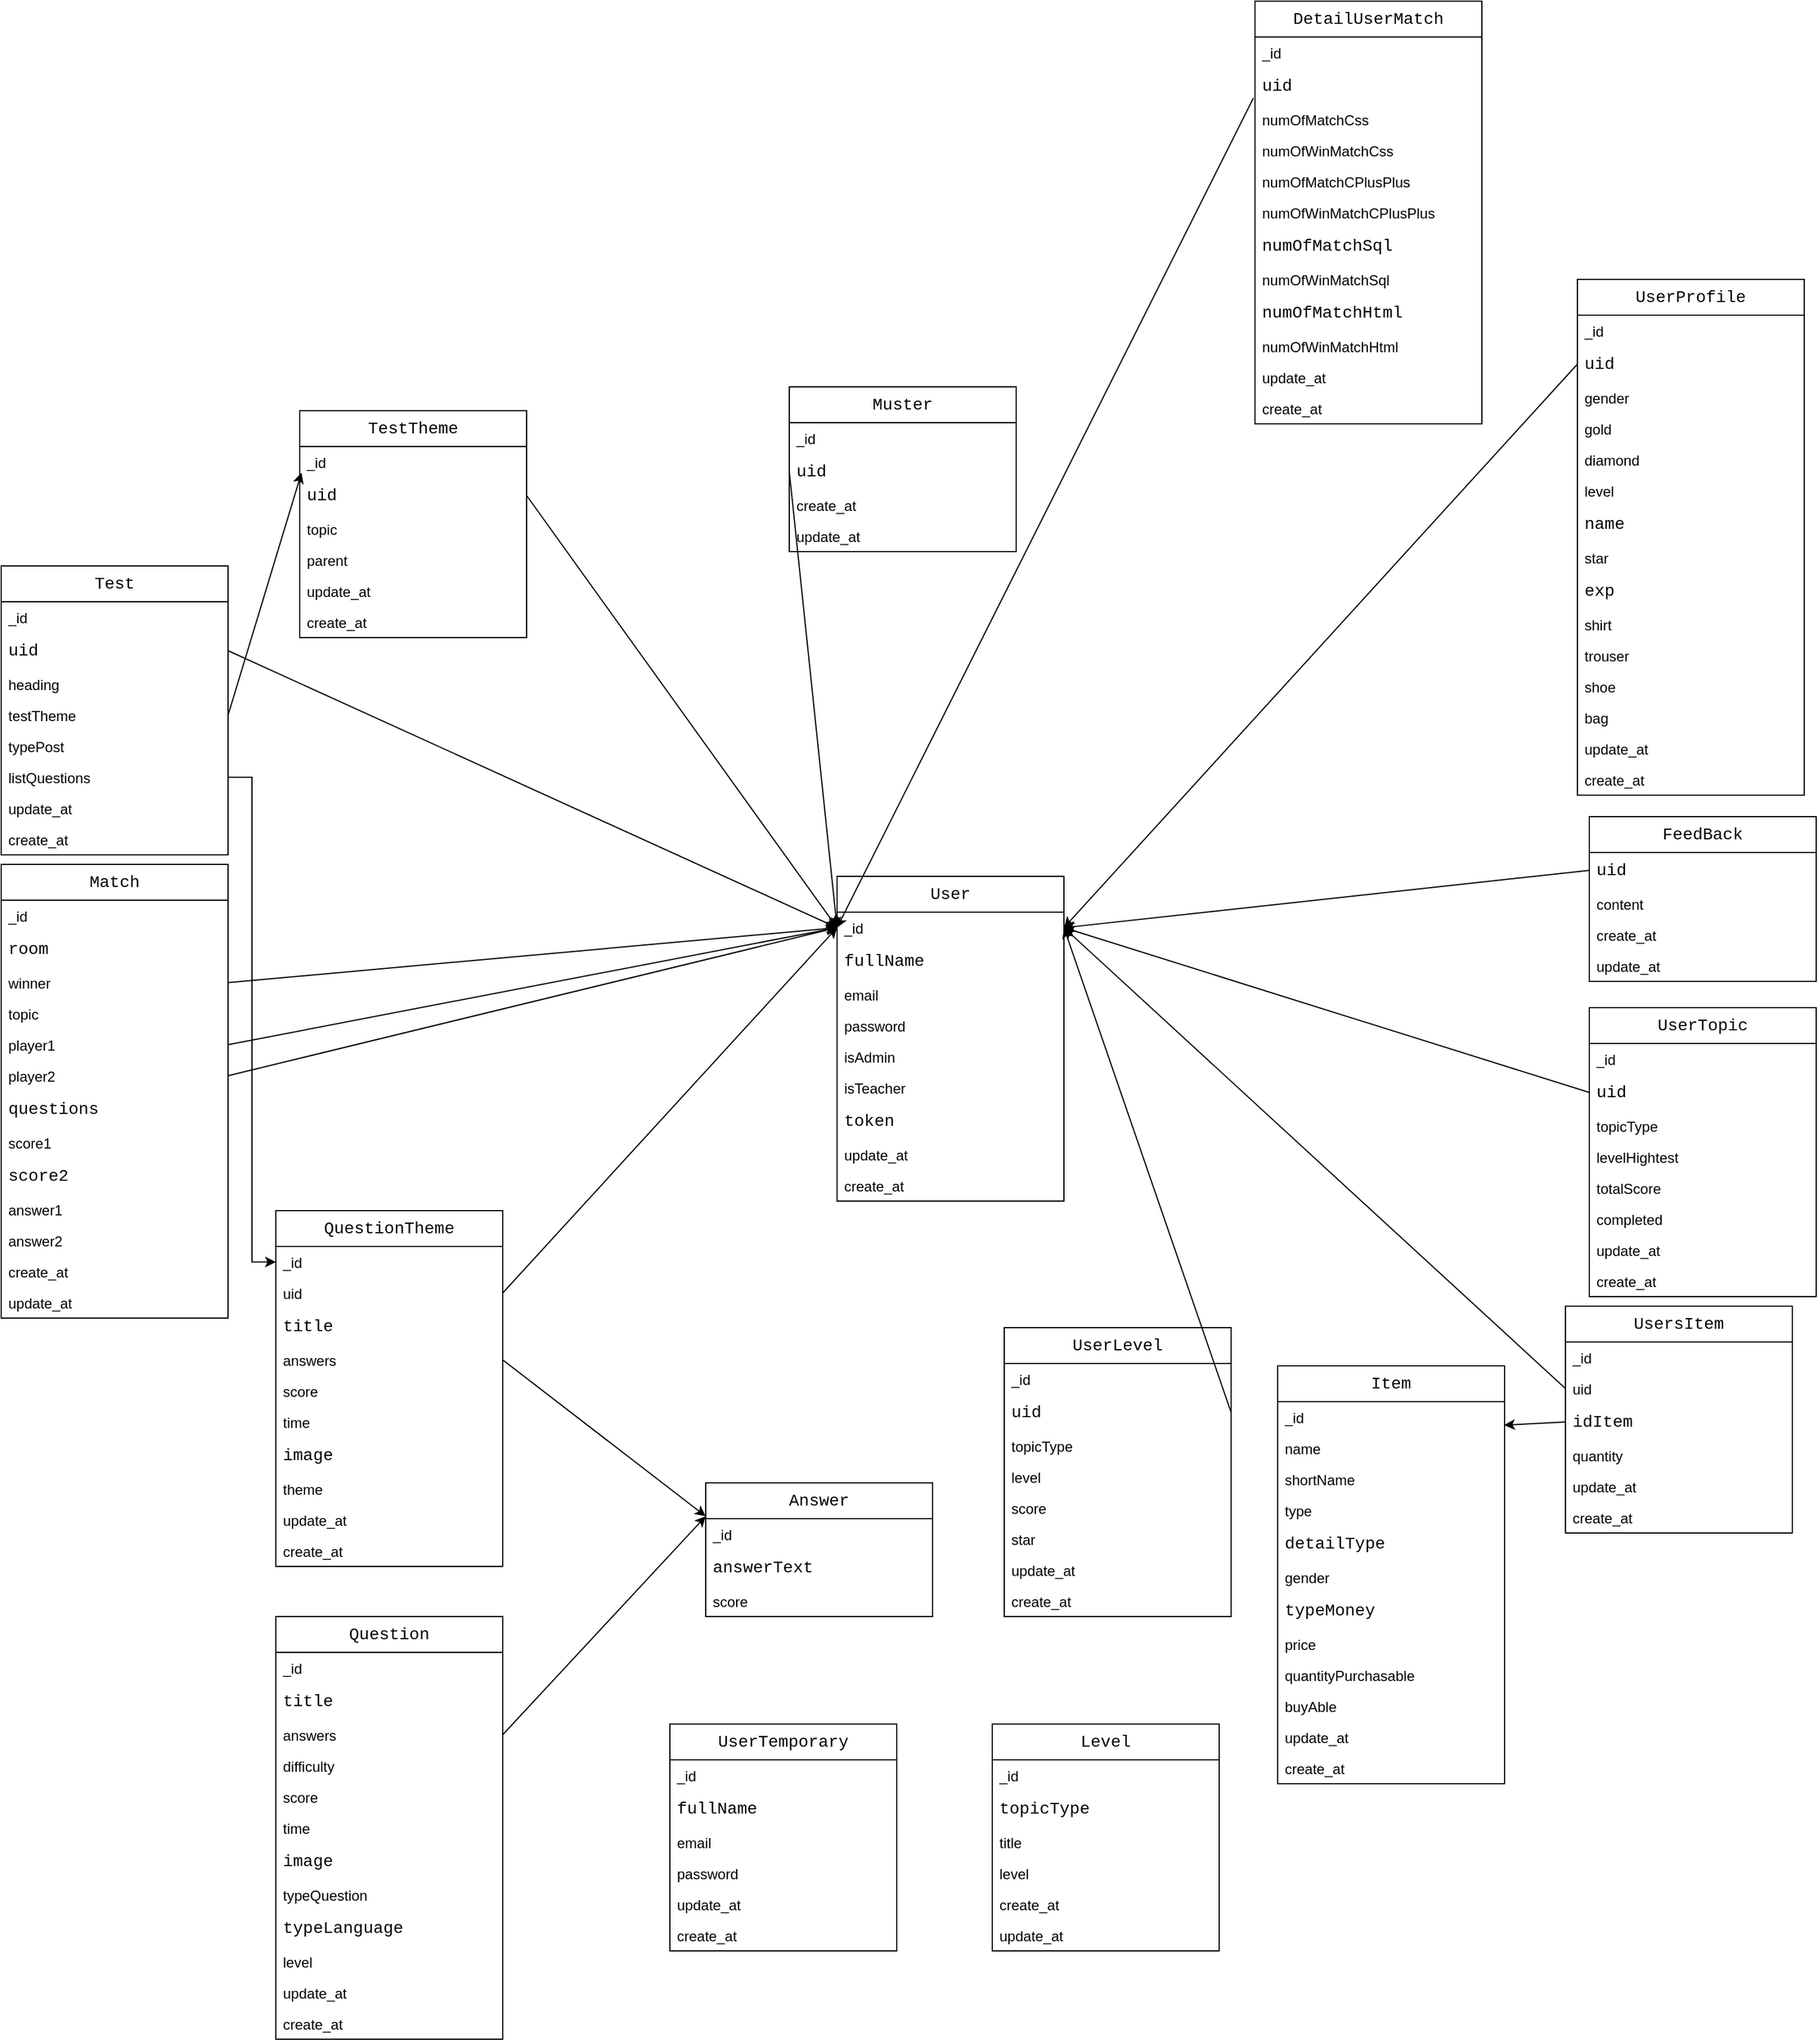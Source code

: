 <mxfile version="21.6.1" type="device">
  <diagram id="C5RBs43oDa-KdzZeNtuy" name="Page-1">
    <mxGraphModel dx="3787" dy="2900" grid="1" gridSize="10" guides="1" tooltips="1" connect="1" arrows="1" fold="1" page="1" pageScale="1" pageWidth="827" pageHeight="1169" math="0" shadow="0">
      <root>
        <mxCell id="WIyWlLk6GJQsqaUBKTNV-0" />
        <mxCell id="WIyWlLk6GJQsqaUBKTNV-1" parent="WIyWlLk6GJQsqaUBKTNV-0" />
        <mxCell id="FgsrD2Apw0N6xmNclFDe-15" value="&lt;div style=&quot;font-family: Consolas, &amp;quot;Courier New&amp;quot;, monospace; font-size: 14px; line-height: 19px;&quot;&gt;&lt;div style=&quot;line-height: 19px;&quot;&gt;DetailUserMatch&lt;/div&gt;&lt;/div&gt;" style="swimlane;fontStyle=0;childLayout=stackLayout;horizontal=1;startSize=30;horizontalStack=0;resizeParent=1;resizeParentMax=0;resizeLast=0;collapsible=1;marginBottom=0;whiteSpace=wrap;html=1;labelBackgroundColor=none;fontColor=default;" parent="WIyWlLk6GJQsqaUBKTNV-1" vertex="1">
          <mxGeometry x="300" y="-693" width="190" height="354" as="geometry" />
        </mxCell>
        <mxCell id="FgsrD2Apw0N6xmNclFDe-240" value="_id" style="text;align=left;verticalAlign=top;spacingLeft=4;spacingRight=4;overflow=hidden;rotatable=0;points=[[0,0.5],[1,0.5]];portConstraint=eastwest;rounded=0;shadow=0;html=0;" parent="FgsrD2Apw0N6xmNclFDe-15" vertex="1">
          <mxGeometry y="30" width="190" height="26" as="geometry" />
        </mxCell>
        <mxCell id="FgsrD2Apw0N6xmNclFDe-16" value="&lt;div style=&quot;font-family: Consolas, &amp;quot;Courier New&amp;quot;, monospace; font-size: 14px; line-height: 19px;&quot;&gt;uid&lt;/div&gt;" style="text;strokeColor=none;fillColor=none;align=left;verticalAlign=middle;spacingLeft=4;spacingRight=4;overflow=hidden;points=[[0,0.5],[1,0.5]];portConstraint=eastwest;rotatable=0;whiteSpace=wrap;html=1;labelBackgroundColor=default;fontColor=#000000;" parent="FgsrD2Apw0N6xmNclFDe-15" vertex="1">
          <mxGeometry y="56" width="190" height="30" as="geometry" />
        </mxCell>
        <mxCell id="FgsrD2Apw0N6xmNclFDe-19" value="numOfMatchCss" style="text;align=left;verticalAlign=top;spacingLeft=4;spacingRight=4;overflow=hidden;rotatable=0;points=[[0,0.5],[1,0.5]];portConstraint=eastwest;rounded=0;shadow=0;html=0;" parent="FgsrD2Apw0N6xmNclFDe-15" vertex="1">
          <mxGeometry y="86" width="190" height="26" as="geometry" />
        </mxCell>
        <mxCell id="FgsrD2Apw0N6xmNclFDe-23" value="numOfWinMatchCss" style="text;align=left;verticalAlign=top;spacingLeft=4;spacingRight=4;overflow=hidden;rotatable=0;points=[[0,0.5],[1,0.5]];portConstraint=eastwest;rounded=0;shadow=0;html=0;" parent="FgsrD2Apw0N6xmNclFDe-15" vertex="1">
          <mxGeometry y="112" width="190" height="26" as="geometry" />
        </mxCell>
        <mxCell id="FgsrD2Apw0N6xmNclFDe-22" value="numOfMatchCPlusPlus" style="text;align=left;verticalAlign=top;spacingLeft=4;spacingRight=4;overflow=hidden;rotatable=0;points=[[0,0.5],[1,0.5]];portConstraint=eastwest;rounded=0;shadow=0;html=0;" parent="FgsrD2Apw0N6xmNclFDe-15" vertex="1">
          <mxGeometry y="138" width="190" height="26" as="geometry" />
        </mxCell>
        <mxCell id="FgsrD2Apw0N6xmNclFDe-20" value="numOfWinMatchCPlusPlus" style="text;align=left;verticalAlign=top;spacingLeft=4;spacingRight=4;overflow=hidden;rotatable=0;points=[[0,0.5],[1,0.5]];portConstraint=eastwest;rounded=0;shadow=0;html=0;" parent="FgsrD2Apw0N6xmNclFDe-15" vertex="1">
          <mxGeometry y="164" width="190" height="26" as="geometry" />
        </mxCell>
        <mxCell id="FgsrD2Apw0N6xmNclFDe-17" value="&lt;div style=&quot;font-family: Consolas, &amp;quot;Courier New&amp;quot;, monospace; font-size: 14px; line-height: 19px;&quot;&gt;numOfMatchSql&lt;/div&gt;" style="text;strokeColor=none;fillColor=none;align=left;verticalAlign=middle;spacingLeft=4;spacingRight=4;overflow=hidden;points=[[0,0.5],[1,0.5]];portConstraint=eastwest;rotatable=0;whiteSpace=wrap;html=1;labelBackgroundColor=default;fontColor=default;" parent="FgsrD2Apw0N6xmNclFDe-15" vertex="1">
          <mxGeometry y="190" width="190" height="30" as="geometry" />
        </mxCell>
        <mxCell id="FgsrD2Apw0N6xmNclFDe-21" value="numOfWinMatchSql" style="text;align=left;verticalAlign=top;spacingLeft=4;spacingRight=4;overflow=hidden;rotatable=0;points=[[0,0.5],[1,0.5]];portConstraint=eastwest;rounded=0;shadow=0;html=0;" parent="FgsrD2Apw0N6xmNclFDe-15" vertex="1">
          <mxGeometry y="220" width="190" height="26" as="geometry" />
        </mxCell>
        <mxCell id="FgsrD2Apw0N6xmNclFDe-18" value="&lt;div style=&quot;font-family: Consolas, &amp;quot;Courier New&amp;quot;, monospace; font-size: 14px; line-height: 19px;&quot;&gt;numOfMatchHtml&lt;/div&gt;" style="text;strokeColor=none;fillColor=none;align=left;verticalAlign=middle;spacingLeft=4;spacingRight=4;overflow=hidden;points=[[0,0.5],[1,0.5]];portConstraint=eastwest;rotatable=0;whiteSpace=wrap;html=1;labelBackgroundColor=default;fontColor=default;" parent="FgsrD2Apw0N6xmNclFDe-15" vertex="1">
          <mxGeometry y="246" width="190" height="30" as="geometry" />
        </mxCell>
        <mxCell id="FgsrD2Apw0N6xmNclFDe-24" value="numOfWinMatchHtml" style="text;align=left;verticalAlign=top;spacingLeft=4;spacingRight=4;overflow=hidden;rotatable=0;points=[[0,0.5],[1,0.5]];portConstraint=eastwest;rounded=0;shadow=0;html=0;" parent="FgsrD2Apw0N6xmNclFDe-15" vertex="1">
          <mxGeometry y="276" width="190" height="26" as="geometry" />
        </mxCell>
        <mxCell id="FgsrD2Apw0N6xmNclFDe-90" value="update_at" style="text;align=left;verticalAlign=top;spacingLeft=4;spacingRight=4;overflow=hidden;rotatable=0;points=[[0,0.5],[1,0.5]];portConstraint=eastwest;rounded=0;shadow=0;html=0;" parent="FgsrD2Apw0N6xmNclFDe-15" vertex="1">
          <mxGeometry y="302" width="190" height="26" as="geometry" />
        </mxCell>
        <mxCell id="FgsrD2Apw0N6xmNclFDe-89" value="create_at" style="text;align=left;verticalAlign=top;spacingLeft=4;spacingRight=4;overflow=hidden;rotatable=0;points=[[0,0.5],[1,0.5]];portConstraint=eastwest;rounded=0;shadow=0;html=0;" parent="FgsrD2Apw0N6xmNclFDe-15" vertex="1">
          <mxGeometry y="328" width="190" height="26" as="geometry" />
        </mxCell>
        <mxCell id="FgsrD2Apw0N6xmNclFDe-25" value="&lt;div style=&quot;font-family: Consolas, &amp;quot;Courier New&amp;quot;, monospace; font-size: 14px; line-height: 19px;&quot;&gt;&lt;div style=&quot;line-height: 19px;&quot;&gt;&lt;div style=&quot;line-height: 19px;&quot;&gt;FeedBack&lt;/div&gt;&lt;/div&gt;&lt;/div&gt;" style="swimlane;fontStyle=0;childLayout=stackLayout;horizontal=1;startSize=30;horizontalStack=0;resizeParent=1;resizeParentMax=0;resizeLast=0;collapsible=1;marginBottom=0;whiteSpace=wrap;html=1;labelBackgroundColor=default;fontColor=#000000;" parent="WIyWlLk6GJQsqaUBKTNV-1" vertex="1">
          <mxGeometry x="580" y="-10" width="190" height="138" as="geometry" />
        </mxCell>
        <mxCell id="FgsrD2Apw0N6xmNclFDe-26" value="&lt;div style=&quot;font-family: Consolas, &amp;quot;Courier New&amp;quot;, monospace; font-size: 14px; line-height: 19px;&quot;&gt;&lt;div style=&quot;line-height: 19px;&quot;&gt;&lt;div style=&quot;line-height: 19px;&quot;&gt;uid&lt;/div&gt;&lt;/div&gt;&lt;/div&gt;" style="text;strokeColor=none;fillColor=none;align=left;verticalAlign=middle;spacingLeft=4;spacingRight=4;overflow=hidden;points=[[0,0.5],[1,0.5]];portConstraint=eastwest;rotatable=0;whiteSpace=wrap;html=1;labelBackgroundColor=default;fontColor=default;" parent="FgsrD2Apw0N6xmNclFDe-25" vertex="1">
          <mxGeometry y="30" width="190" height="30" as="geometry" />
        </mxCell>
        <mxCell id="FgsrD2Apw0N6xmNclFDe-27" value="content" style="text;align=left;verticalAlign=top;spacingLeft=4;spacingRight=4;overflow=hidden;rotatable=0;points=[[0,0.5],[1,0.5]];portConstraint=eastwest;rounded=0;shadow=0;html=0;" parent="FgsrD2Apw0N6xmNclFDe-25" vertex="1">
          <mxGeometry y="60" width="190" height="26" as="geometry" />
        </mxCell>
        <mxCell id="FgsrD2Apw0N6xmNclFDe-95" value="create_at" style="text;align=left;verticalAlign=top;spacingLeft=4;spacingRight=4;overflow=hidden;rotatable=0;points=[[0,0.5],[1,0.5]];portConstraint=eastwest;rounded=0;shadow=0;html=0;" parent="FgsrD2Apw0N6xmNclFDe-25" vertex="1">
          <mxGeometry y="86" width="190" height="26" as="geometry" />
        </mxCell>
        <mxCell id="FgsrD2Apw0N6xmNclFDe-94" value="update_at" style="text;align=left;verticalAlign=top;spacingLeft=4;spacingRight=4;overflow=hidden;rotatable=0;points=[[0,0.5],[1,0.5]];portConstraint=eastwest;rounded=0;shadow=0;html=0;" parent="FgsrD2Apw0N6xmNclFDe-25" vertex="1">
          <mxGeometry y="112" width="190" height="26" as="geometry" />
        </mxCell>
        <mxCell id="FgsrD2Apw0N6xmNclFDe-45" value="&lt;div style=&quot;font-family: Consolas, &amp;quot;Courier New&amp;quot;, monospace; font-size: 14px; line-height: 19px;&quot;&gt;&lt;div style=&quot;line-height: 19px;&quot;&gt;Item&lt;br&gt;&lt;/div&gt;&lt;/div&gt;" style="swimlane;fontStyle=0;childLayout=stackLayout;horizontal=1;startSize=30;horizontalStack=0;resizeParent=1;resizeParentMax=0;resizeLast=0;collapsible=1;marginBottom=0;whiteSpace=wrap;html=1;labelBackgroundColor=none;fontColor=default;" parent="WIyWlLk6GJQsqaUBKTNV-1" vertex="1">
          <mxGeometry x="319" y="450" width="190" height="350" as="geometry" />
        </mxCell>
        <mxCell id="FgsrD2Apw0N6xmNclFDe-47" value="_id" style="text;align=left;verticalAlign=top;spacingLeft=4;spacingRight=4;overflow=hidden;rotatable=0;points=[[0,0.5],[1,0.5]];portConstraint=eastwest;rounded=0;shadow=0;html=0;" parent="FgsrD2Apw0N6xmNclFDe-45" vertex="1">
          <mxGeometry y="30" width="190" height="26" as="geometry" />
        </mxCell>
        <mxCell id="FgsrD2Apw0N6xmNclFDe-48" value="name" style="text;align=left;verticalAlign=top;spacingLeft=4;spacingRight=4;overflow=hidden;rotatable=0;points=[[0,0.5],[1,0.5]];portConstraint=eastwest;rounded=0;shadow=0;html=0;" parent="FgsrD2Apw0N6xmNclFDe-45" vertex="1">
          <mxGeometry y="56" width="190" height="26" as="geometry" />
        </mxCell>
        <mxCell id="FgsrD2Apw0N6xmNclFDe-49" value="shortName" style="text;align=left;verticalAlign=top;spacingLeft=4;spacingRight=4;overflow=hidden;rotatable=0;points=[[0,0.5],[1,0.5]];portConstraint=eastwest;rounded=0;shadow=0;html=0;" parent="FgsrD2Apw0N6xmNclFDe-45" vertex="1">
          <mxGeometry y="82" width="190" height="26" as="geometry" />
        </mxCell>
        <mxCell id="FgsrD2Apw0N6xmNclFDe-50" value="type" style="text;align=left;verticalAlign=top;spacingLeft=4;spacingRight=4;overflow=hidden;rotatable=0;points=[[0,0.5],[1,0.5]];portConstraint=eastwest;rounded=0;shadow=0;html=0;" parent="FgsrD2Apw0N6xmNclFDe-45" vertex="1">
          <mxGeometry y="108" width="190" height="26" as="geometry" />
        </mxCell>
        <mxCell id="FgsrD2Apw0N6xmNclFDe-51" value="&lt;div style=&quot;font-family: Consolas, &amp;quot;Courier New&amp;quot;, monospace; font-size: 14px; line-height: 19px;&quot;&gt;&lt;div style=&quot;line-height: 19px;&quot;&gt;detailType&lt;/div&gt;&lt;/div&gt;" style="text;strokeColor=none;fillColor=none;align=left;verticalAlign=middle;spacingLeft=4;spacingRight=4;overflow=hidden;points=[[0,0.5],[1,0.5]];portConstraint=eastwest;rotatable=0;whiteSpace=wrap;html=1;labelBackgroundColor=default;fontColor=default;" parent="FgsrD2Apw0N6xmNclFDe-45" vertex="1">
          <mxGeometry y="134" width="190" height="30" as="geometry" />
        </mxCell>
        <mxCell id="FgsrD2Apw0N6xmNclFDe-52" value="gender" style="text;align=left;verticalAlign=top;spacingLeft=4;spacingRight=4;overflow=hidden;rotatable=0;points=[[0,0.5],[1,0.5]];portConstraint=eastwest;rounded=0;shadow=0;html=0;" parent="FgsrD2Apw0N6xmNclFDe-45" vertex="1">
          <mxGeometry y="164" width="190" height="26" as="geometry" />
        </mxCell>
        <mxCell id="FgsrD2Apw0N6xmNclFDe-53" value="&lt;div style=&quot;font-family: Consolas, &amp;quot;Courier New&amp;quot;, monospace; font-size: 14px; line-height: 19px;&quot;&gt;&lt;div style=&quot;line-height: 19px;&quot;&gt;typeMoney&lt;/div&gt;&lt;/div&gt;" style="text;strokeColor=none;fillColor=none;align=left;verticalAlign=middle;spacingLeft=4;spacingRight=4;overflow=hidden;points=[[0,0.5],[1,0.5]];portConstraint=eastwest;rotatable=0;whiteSpace=wrap;html=1;labelBackgroundColor=default;fontColor=default;" parent="FgsrD2Apw0N6xmNclFDe-45" vertex="1">
          <mxGeometry y="190" width="190" height="30" as="geometry" />
        </mxCell>
        <mxCell id="FgsrD2Apw0N6xmNclFDe-54" value="price" style="text;align=left;verticalAlign=top;spacingLeft=4;spacingRight=4;overflow=hidden;rotatable=0;points=[[0,0.5],[1,0.5]];portConstraint=eastwest;rounded=0;shadow=0;html=0;" parent="FgsrD2Apw0N6xmNclFDe-45" vertex="1">
          <mxGeometry y="220" width="190" height="26" as="geometry" />
        </mxCell>
        <mxCell id="FgsrD2Apw0N6xmNclFDe-55" value="quantityPurchasable" style="text;align=left;verticalAlign=top;spacingLeft=4;spacingRight=4;overflow=hidden;rotatable=0;points=[[0,0.5],[1,0.5]];portConstraint=eastwest;rounded=0;shadow=0;html=0;" parent="FgsrD2Apw0N6xmNclFDe-45" vertex="1">
          <mxGeometry y="246" width="190" height="26" as="geometry" />
        </mxCell>
        <mxCell id="FgsrD2Apw0N6xmNclFDe-56" value="buyAble" style="text;align=left;verticalAlign=top;spacingLeft=4;spacingRight=4;overflow=hidden;rotatable=0;points=[[0,0.5],[1,0.5]];portConstraint=eastwest;rounded=0;shadow=0;html=0;" parent="FgsrD2Apw0N6xmNclFDe-45" vertex="1">
          <mxGeometry y="272" width="190" height="26" as="geometry" />
        </mxCell>
        <mxCell id="FgsrD2Apw0N6xmNclFDe-91" value="update_at" style="text;align=left;verticalAlign=top;spacingLeft=4;spacingRight=4;overflow=hidden;rotatable=0;points=[[0,0.5],[1,0.5]];portConstraint=eastwest;rounded=0;shadow=0;html=0;" parent="FgsrD2Apw0N6xmNclFDe-45" vertex="1">
          <mxGeometry y="298" width="190" height="26" as="geometry" />
        </mxCell>
        <mxCell id="FgsrD2Apw0N6xmNclFDe-92" value="create_at" style="text;align=left;verticalAlign=top;spacingLeft=4;spacingRight=4;overflow=hidden;rotatable=0;points=[[0,0.5],[1,0.5]];portConstraint=eastwest;rounded=0;shadow=0;html=0;" parent="FgsrD2Apw0N6xmNclFDe-45" vertex="1">
          <mxGeometry y="324" width="190" height="26" as="geometry" />
        </mxCell>
        <mxCell id="FgsrD2Apw0N6xmNclFDe-58" value="&lt;div style=&quot;font-family: Consolas, &amp;quot;Courier New&amp;quot;, monospace; font-size: 14px; line-height: 19px;&quot;&gt;&lt;div style=&quot;line-height: 19px;&quot;&gt;&lt;div style=&quot;line-height: 19px;&quot;&gt;Level&lt;/div&gt;&lt;/div&gt;&lt;/div&gt;" style="swimlane;fontStyle=0;childLayout=stackLayout;horizontal=1;startSize=30;horizontalStack=0;resizeParent=1;resizeParentMax=0;resizeLast=0;collapsible=1;marginBottom=0;whiteSpace=wrap;html=1;labelBackgroundColor=none;fontColor=default;" parent="WIyWlLk6GJQsqaUBKTNV-1" vertex="1">
          <mxGeometry x="80" y="750" width="190" height="190" as="geometry" />
        </mxCell>
        <mxCell id="FgsrD2Apw0N6xmNclFDe-243" value="_id" style="text;align=left;verticalAlign=top;spacingLeft=4;spacingRight=4;overflow=hidden;rotatable=0;points=[[0,0.5],[1,0.5]];portConstraint=eastwest;rounded=0;shadow=0;html=0;" parent="FgsrD2Apw0N6xmNclFDe-58" vertex="1">
          <mxGeometry y="30" width="190" height="26" as="geometry" />
        </mxCell>
        <mxCell id="FgsrD2Apw0N6xmNclFDe-59" value="&lt;div style=&quot;font-family: Consolas, &amp;quot;Courier New&amp;quot;, monospace; font-size: 14px; line-height: 19px;&quot;&gt;&lt;div style=&quot;line-height: 19px;&quot;&gt;topicType&lt;/div&gt;&lt;/div&gt;" style="text;strokeColor=none;fillColor=none;align=left;verticalAlign=middle;spacingLeft=4;spacingRight=4;overflow=hidden;points=[[0,0.5],[1,0.5]];portConstraint=eastwest;rotatable=0;whiteSpace=wrap;html=1;labelBackgroundColor=default;fontColor=default;" parent="FgsrD2Apw0N6xmNclFDe-58" vertex="1">
          <mxGeometry y="56" width="190" height="30" as="geometry" />
        </mxCell>
        <mxCell id="FgsrD2Apw0N6xmNclFDe-60" value="title" style="text;align=left;verticalAlign=top;spacingLeft=4;spacingRight=4;overflow=hidden;rotatable=0;points=[[0,0.5],[1,0.5]];portConstraint=eastwest;rounded=0;shadow=0;html=0;" parent="FgsrD2Apw0N6xmNclFDe-58" vertex="1">
          <mxGeometry y="86" width="190" height="26" as="geometry" />
        </mxCell>
        <mxCell id="FgsrD2Apw0N6xmNclFDe-61" value="level" style="text;align=left;verticalAlign=top;spacingLeft=4;spacingRight=4;overflow=hidden;rotatable=0;points=[[0,0.5],[1,0.5]];portConstraint=eastwest;rounded=0;shadow=0;html=0;" parent="FgsrD2Apw0N6xmNclFDe-58" vertex="1">
          <mxGeometry y="112" width="190" height="26" as="geometry" />
        </mxCell>
        <mxCell id="FgsrD2Apw0N6xmNclFDe-97" value="create_at" style="text;align=left;verticalAlign=top;spacingLeft=4;spacingRight=4;overflow=hidden;rotatable=0;points=[[0,0.5],[1,0.5]];portConstraint=eastwest;rounded=0;shadow=0;html=0;" parent="FgsrD2Apw0N6xmNclFDe-58" vertex="1">
          <mxGeometry y="138" width="190" height="26" as="geometry" />
        </mxCell>
        <mxCell id="FgsrD2Apw0N6xmNclFDe-96" value="update_at" style="text;align=left;verticalAlign=top;spacingLeft=4;spacingRight=4;overflow=hidden;rotatable=0;points=[[0,0.5],[1,0.5]];portConstraint=eastwest;rounded=0;shadow=0;html=0;" parent="FgsrD2Apw0N6xmNclFDe-58" vertex="1">
          <mxGeometry y="164" width="190" height="26" as="geometry" />
        </mxCell>
        <mxCell id="FgsrD2Apw0N6xmNclFDe-68" value="&lt;div style=&quot;font-family: Consolas, &amp;quot;Courier New&amp;quot;, monospace; font-size: 14px; line-height: 19px;&quot;&gt;&lt;div style=&quot;line-height: 19px;&quot;&gt;&lt;div style=&quot;line-height: 19px;&quot;&gt;Match&lt;/div&gt;&lt;/div&gt;&lt;/div&gt;" style="swimlane;fontStyle=0;childLayout=stackLayout;horizontal=1;startSize=30;horizontalStack=0;resizeParent=1;resizeParentMax=0;resizeLast=0;collapsible=1;marginBottom=0;whiteSpace=wrap;html=1;labelBackgroundColor=none;fontColor=default;" parent="WIyWlLk6GJQsqaUBKTNV-1" vertex="1">
          <mxGeometry x="-750" y="30" width="190" height="380" as="geometry" />
        </mxCell>
        <mxCell id="FgsrD2Apw0N6xmNclFDe-244" value="_id" style="text;align=left;verticalAlign=top;spacingLeft=4;spacingRight=4;overflow=hidden;rotatable=0;points=[[0,0.5],[1,0.5]];portConstraint=eastwest;rounded=0;shadow=0;html=0;" parent="FgsrD2Apw0N6xmNclFDe-68" vertex="1">
          <mxGeometry y="30" width="190" height="26" as="geometry" />
        </mxCell>
        <mxCell id="FgsrD2Apw0N6xmNclFDe-69" value="&lt;div style=&quot;font-family: Consolas, &amp;quot;Courier New&amp;quot;, monospace; font-size: 14px; line-height: 19px;&quot;&gt;&lt;div style=&quot;line-height: 19px;&quot;&gt;room&lt;/div&gt;&lt;/div&gt;" style="text;strokeColor=none;fillColor=none;align=left;verticalAlign=middle;spacingLeft=4;spacingRight=4;overflow=hidden;points=[[0,0.5],[1,0.5]];portConstraint=eastwest;rotatable=0;whiteSpace=wrap;html=1;labelBackgroundColor=none;fontColor=default;" parent="FgsrD2Apw0N6xmNclFDe-68" vertex="1">
          <mxGeometry y="56" width="190" height="30" as="geometry" />
        </mxCell>
        <mxCell id="FgsrD2Apw0N6xmNclFDe-70" value="winner" style="text;align=left;verticalAlign=top;spacingLeft=4;spacingRight=4;overflow=hidden;rotatable=0;points=[[0,0.5],[1,0.5]];portConstraint=eastwest;rounded=0;shadow=0;html=0;" parent="FgsrD2Apw0N6xmNclFDe-68" vertex="1">
          <mxGeometry y="86" width="190" height="26" as="geometry" />
        </mxCell>
        <mxCell id="FgsrD2Apw0N6xmNclFDe-71" value="topic" style="text;align=left;verticalAlign=top;spacingLeft=4;spacingRight=4;overflow=hidden;rotatable=0;points=[[0,0.5],[1,0.5]];portConstraint=eastwest;rounded=0;shadow=0;html=0;" parent="FgsrD2Apw0N6xmNclFDe-68" vertex="1">
          <mxGeometry y="112" width="190" height="26" as="geometry" />
        </mxCell>
        <mxCell id="FgsrD2Apw0N6xmNclFDe-72" value="player1" style="text;align=left;verticalAlign=top;spacingLeft=4;spacingRight=4;overflow=hidden;rotatable=0;points=[[0,0.5],[1,0.5]];portConstraint=eastwest;rounded=0;shadow=0;html=0;" parent="FgsrD2Apw0N6xmNclFDe-68" vertex="1">
          <mxGeometry y="138" width="190" height="26" as="geometry" />
        </mxCell>
        <mxCell id="FgsrD2Apw0N6xmNclFDe-73" value="player2" style="text;align=left;verticalAlign=top;spacingLeft=4;spacingRight=4;overflow=hidden;rotatable=0;points=[[0,0.5],[1,0.5]];portConstraint=eastwest;rounded=0;shadow=0;html=0;" parent="FgsrD2Apw0N6xmNclFDe-68" vertex="1">
          <mxGeometry y="164" width="190" height="26" as="geometry" />
        </mxCell>
        <mxCell id="FgsrD2Apw0N6xmNclFDe-74" value="&lt;div style=&quot;font-family: Consolas, &amp;quot;Courier New&amp;quot;, monospace; font-size: 14px; line-height: 19px;&quot;&gt;&lt;div style=&quot;line-height: 19px;&quot;&gt;questions&lt;/div&gt;&lt;/div&gt;" style="text;strokeColor=none;fillColor=none;align=left;verticalAlign=middle;spacingLeft=4;spacingRight=4;overflow=hidden;points=[[0,0.5],[1,0.5]];portConstraint=eastwest;rotatable=0;whiteSpace=wrap;html=1;labelBackgroundColor=default;fontColor=default;" parent="FgsrD2Apw0N6xmNclFDe-68" vertex="1">
          <mxGeometry y="190" width="190" height="30" as="geometry" />
        </mxCell>
        <mxCell id="FgsrD2Apw0N6xmNclFDe-75" value="score1" style="text;align=left;verticalAlign=top;spacingLeft=4;spacingRight=4;overflow=hidden;rotatable=0;points=[[0,0.5],[1,0.5]];portConstraint=eastwest;rounded=0;shadow=0;html=0;" parent="FgsrD2Apw0N6xmNclFDe-68" vertex="1">
          <mxGeometry y="220" width="190" height="26" as="geometry" />
        </mxCell>
        <mxCell id="FgsrD2Apw0N6xmNclFDe-76" value="&lt;div style=&quot;font-family: Consolas, &amp;quot;Courier New&amp;quot;, monospace; font-size: 14px; line-height: 19px;&quot;&gt;&lt;div style=&quot;line-height: 19px;&quot;&gt;score2&lt;/div&gt;&lt;/div&gt;" style="text;strokeColor=none;fillColor=none;align=left;verticalAlign=middle;spacingLeft=4;spacingRight=4;overflow=hidden;points=[[0,0.5],[1,0.5]];portConstraint=eastwest;rotatable=0;whiteSpace=wrap;html=1;labelBackgroundColor=default;fontColor=default;" parent="FgsrD2Apw0N6xmNclFDe-68" vertex="1">
          <mxGeometry y="246" width="190" height="30" as="geometry" />
        </mxCell>
        <mxCell id="FgsrD2Apw0N6xmNclFDe-77" value="answer1" style="text;align=left;verticalAlign=top;spacingLeft=4;spacingRight=4;overflow=hidden;rotatable=0;points=[[0,0.5],[1,0.5]];portConstraint=eastwest;rounded=0;shadow=0;html=0;" parent="FgsrD2Apw0N6xmNclFDe-68" vertex="1">
          <mxGeometry y="276" width="190" height="26" as="geometry" />
        </mxCell>
        <mxCell id="FgsrD2Apw0N6xmNclFDe-78" value="answer2" style="text;align=left;verticalAlign=top;spacingLeft=4;spacingRight=4;overflow=hidden;rotatable=0;points=[[0,0.5],[1,0.5]];portConstraint=eastwest;rounded=0;shadow=0;html=0;" parent="FgsrD2Apw0N6xmNclFDe-68" vertex="1">
          <mxGeometry y="302" width="190" height="26" as="geometry" />
        </mxCell>
        <mxCell id="FgsrD2Apw0N6xmNclFDe-99" value="create_at" style="text;align=left;verticalAlign=top;spacingLeft=4;spacingRight=4;overflow=hidden;rotatable=0;points=[[0,0.5],[1,0.5]];portConstraint=eastwest;rounded=0;shadow=0;html=0;" parent="FgsrD2Apw0N6xmNclFDe-68" vertex="1">
          <mxGeometry y="328" width="190" height="26" as="geometry" />
        </mxCell>
        <mxCell id="FgsrD2Apw0N6xmNclFDe-98" value="update_at" style="text;align=left;verticalAlign=top;spacingLeft=4;spacingRight=4;overflow=hidden;rotatable=0;points=[[0,0.5],[1,0.5]];portConstraint=eastwest;rounded=0;shadow=0;html=0;" parent="FgsrD2Apw0N6xmNclFDe-68" vertex="1">
          <mxGeometry y="354" width="190" height="26" as="geometry" />
        </mxCell>
        <mxCell id="FgsrD2Apw0N6xmNclFDe-79" value="&lt;div style=&quot;font-family: Consolas, &amp;quot;Courier New&amp;quot;, monospace; font-size: 14px; line-height: 19px;&quot;&gt;&lt;div style=&quot;line-height: 19px;&quot;&gt;&lt;div style=&quot;line-height: 19px;&quot;&gt;Muster&lt;/div&gt;&lt;/div&gt;&lt;/div&gt;" style="swimlane;fontStyle=0;childLayout=stackLayout;horizontal=1;startSize=30;horizontalStack=0;resizeParent=1;resizeParentMax=0;resizeLast=0;collapsible=1;marginBottom=0;whiteSpace=wrap;html=1;labelBackgroundColor=none;fontColor=default;" parent="WIyWlLk6GJQsqaUBKTNV-1" vertex="1">
          <mxGeometry x="-90" y="-370" width="190" height="138" as="geometry" />
        </mxCell>
        <mxCell id="FgsrD2Apw0N6xmNclFDe-238" value="_id" style="text;align=left;verticalAlign=top;spacingLeft=4;spacingRight=4;overflow=hidden;rotatable=0;points=[[0,0.5],[1,0.5]];portConstraint=eastwest;rounded=0;shadow=0;html=0;" parent="FgsrD2Apw0N6xmNclFDe-79" vertex="1">
          <mxGeometry y="30" width="190" height="26" as="geometry" />
        </mxCell>
        <mxCell id="FgsrD2Apw0N6xmNclFDe-80" value="&lt;div style=&quot;font-family: Consolas, &amp;quot;Courier New&amp;quot;, monospace; font-size: 14px; line-height: 19px;&quot;&gt;uid&lt;/div&gt;" style="text;strokeColor=none;fillColor=none;align=left;verticalAlign=middle;spacingLeft=4;spacingRight=4;overflow=hidden;points=[[0,0.5],[1,0.5]];portConstraint=eastwest;rotatable=0;whiteSpace=wrap;html=1;labelBackgroundColor=default;fontColor=#000000;" parent="FgsrD2Apw0N6xmNclFDe-79" vertex="1">
          <mxGeometry y="56" width="190" height="30" as="geometry" />
        </mxCell>
        <mxCell id="FgsrD2Apw0N6xmNclFDe-101" value="create_at" style="text;align=left;verticalAlign=top;spacingLeft=4;spacingRight=4;overflow=hidden;rotatable=0;points=[[0,0.5],[1,0.5]];portConstraint=eastwest;rounded=0;shadow=0;html=0;" parent="FgsrD2Apw0N6xmNclFDe-79" vertex="1">
          <mxGeometry y="86" width="190" height="26" as="geometry" />
        </mxCell>
        <mxCell id="FgsrD2Apw0N6xmNclFDe-100" value="update_at" style="text;align=left;verticalAlign=top;spacingLeft=4;spacingRight=4;overflow=hidden;rotatable=0;points=[[0,0.5],[1,0.5]];portConstraint=eastwest;rounded=0;shadow=0;html=0;" parent="FgsrD2Apw0N6xmNclFDe-79" vertex="1">
          <mxGeometry y="112" width="190" height="26" as="geometry" />
        </mxCell>
        <mxCell id="FgsrD2Apw0N6xmNclFDe-102" value="&lt;div style=&quot;font-family: Consolas, &amp;quot;Courier New&amp;quot;, monospace; font-size: 14px; line-height: 19px;&quot;&gt;&lt;div style=&quot;line-height: 19px;&quot;&gt;&lt;div style=&quot;line-height: 19px;&quot;&gt;Question&lt;/div&gt;&lt;/div&gt;&lt;/div&gt;" style="swimlane;fontStyle=0;childLayout=stackLayout;horizontal=1;startSize=30;horizontalStack=0;resizeParent=1;resizeParentMax=0;resizeLast=0;collapsible=1;marginBottom=0;whiteSpace=wrap;html=1;labelBackgroundColor=none;fontColor=default;" parent="WIyWlLk6GJQsqaUBKTNV-1" vertex="1">
          <mxGeometry x="-520" y="660" width="190" height="354" as="geometry" />
        </mxCell>
        <mxCell id="FgsrD2Apw0N6xmNclFDe-258" value="_id" style="text;align=left;verticalAlign=top;spacingLeft=4;spacingRight=4;overflow=hidden;rotatable=0;points=[[0,0.5],[1,0.5]];portConstraint=eastwest;rounded=0;shadow=0;html=0;" parent="FgsrD2Apw0N6xmNclFDe-102" vertex="1">
          <mxGeometry y="30" width="190" height="26" as="geometry" />
        </mxCell>
        <mxCell id="FgsrD2Apw0N6xmNclFDe-103" value="&lt;div style=&quot;font-family: Consolas, &amp;quot;Courier New&amp;quot;, monospace; font-size: 14px; line-height: 19px;&quot;&gt;&lt;div style=&quot;line-height: 19px;&quot;&gt;title&lt;/div&gt;&lt;/div&gt;" style="text;strokeColor=none;fillColor=none;align=left;verticalAlign=middle;spacingLeft=4;spacingRight=4;overflow=hidden;points=[[0,0.5],[1,0.5]];portConstraint=eastwest;rotatable=0;whiteSpace=wrap;html=1;labelBackgroundColor=default;fontColor=default;" parent="FgsrD2Apw0N6xmNclFDe-102" vertex="1">
          <mxGeometry y="56" width="190" height="30" as="geometry" />
        </mxCell>
        <mxCell id="FgsrD2Apw0N6xmNclFDe-104" value="answers" style="text;align=left;verticalAlign=top;spacingLeft=4;spacingRight=4;overflow=hidden;rotatable=0;points=[[0,0.5],[1,0.5]];portConstraint=eastwest;rounded=0;shadow=0;html=0;" parent="FgsrD2Apw0N6xmNclFDe-102" vertex="1">
          <mxGeometry y="86" width="190" height="26" as="geometry" />
        </mxCell>
        <mxCell id="FgsrD2Apw0N6xmNclFDe-105" value="difficulty" style="text;align=left;verticalAlign=top;spacingLeft=4;spacingRight=4;overflow=hidden;rotatable=0;points=[[0,0.5],[1,0.5]];portConstraint=eastwest;rounded=0;shadow=0;html=0;" parent="FgsrD2Apw0N6xmNclFDe-102" vertex="1">
          <mxGeometry y="112" width="190" height="26" as="geometry" />
        </mxCell>
        <mxCell id="FgsrD2Apw0N6xmNclFDe-106" value="score" style="text;align=left;verticalAlign=top;spacingLeft=4;spacingRight=4;overflow=hidden;rotatable=0;points=[[0,0.5],[1,0.5]];portConstraint=eastwest;rounded=0;shadow=0;html=0;" parent="FgsrD2Apw0N6xmNclFDe-102" vertex="1">
          <mxGeometry y="138" width="190" height="26" as="geometry" />
        </mxCell>
        <mxCell id="FgsrD2Apw0N6xmNclFDe-107" value="time" style="text;align=left;verticalAlign=top;spacingLeft=4;spacingRight=4;overflow=hidden;rotatable=0;points=[[0,0.5],[1,0.5]];portConstraint=eastwest;rounded=0;shadow=0;html=0;" parent="FgsrD2Apw0N6xmNclFDe-102" vertex="1">
          <mxGeometry y="164" width="190" height="26" as="geometry" />
        </mxCell>
        <mxCell id="FgsrD2Apw0N6xmNclFDe-108" value="&lt;div style=&quot;font-family: Consolas, &amp;quot;Courier New&amp;quot;, monospace; font-size: 14px; line-height: 19px;&quot;&gt;&lt;div style=&quot;line-height: 19px;&quot;&gt;image&lt;/div&gt;&lt;/div&gt;" style="text;strokeColor=none;fillColor=none;align=left;verticalAlign=middle;spacingLeft=4;spacingRight=4;overflow=hidden;points=[[0,0.5],[1,0.5]];portConstraint=eastwest;rotatable=0;whiteSpace=wrap;html=1;labelBackgroundColor=default;fontColor=default;" parent="FgsrD2Apw0N6xmNclFDe-102" vertex="1">
          <mxGeometry y="190" width="190" height="30" as="geometry" />
        </mxCell>
        <mxCell id="FgsrD2Apw0N6xmNclFDe-109" value="typeQuestion" style="text;align=left;verticalAlign=top;spacingLeft=4;spacingRight=4;overflow=hidden;rotatable=0;points=[[0,0.5],[1,0.5]];portConstraint=eastwest;rounded=0;shadow=0;html=0;" parent="FgsrD2Apw0N6xmNclFDe-102" vertex="1">
          <mxGeometry y="220" width="190" height="26" as="geometry" />
        </mxCell>
        <mxCell id="FgsrD2Apw0N6xmNclFDe-110" value="&lt;div style=&quot;font-family: Consolas, &amp;quot;Courier New&amp;quot;, monospace; font-size: 14px; line-height: 19px;&quot;&gt;&lt;div style=&quot;line-height: 19px;&quot;&gt;typeLanguage&lt;/div&gt;&lt;/div&gt;" style="text;strokeColor=none;fillColor=none;align=left;verticalAlign=middle;spacingLeft=4;spacingRight=4;overflow=hidden;points=[[0,0.5],[1,0.5]];portConstraint=eastwest;rotatable=0;whiteSpace=wrap;html=1;labelBackgroundColor=default;fontColor=default;" parent="FgsrD2Apw0N6xmNclFDe-102" vertex="1">
          <mxGeometry y="246" width="190" height="30" as="geometry" />
        </mxCell>
        <mxCell id="FgsrD2Apw0N6xmNclFDe-111" value="level" style="text;align=left;verticalAlign=top;spacingLeft=4;spacingRight=4;overflow=hidden;rotatable=0;points=[[0,0.5],[1,0.5]];portConstraint=eastwest;rounded=0;shadow=0;html=0;" parent="FgsrD2Apw0N6xmNclFDe-102" vertex="1">
          <mxGeometry y="276" width="190" height="26" as="geometry" />
        </mxCell>
        <mxCell id="FgsrD2Apw0N6xmNclFDe-112" value="update_at" style="text;align=left;verticalAlign=top;spacingLeft=4;spacingRight=4;overflow=hidden;rotatable=0;points=[[0,0.5],[1,0.5]];portConstraint=eastwest;rounded=0;shadow=0;html=0;" parent="FgsrD2Apw0N6xmNclFDe-102" vertex="1">
          <mxGeometry y="302" width="190" height="26" as="geometry" />
        </mxCell>
        <mxCell id="FgsrD2Apw0N6xmNclFDe-113" value="create_at" style="text;align=left;verticalAlign=top;spacingLeft=4;spacingRight=4;overflow=hidden;rotatable=0;points=[[0,0.5],[1,0.5]];portConstraint=eastwest;rounded=0;shadow=0;html=0;" parent="FgsrD2Apw0N6xmNclFDe-102" vertex="1">
          <mxGeometry y="328" width="190" height="26" as="geometry" />
        </mxCell>
        <mxCell id="FgsrD2Apw0N6xmNclFDe-114" value="&lt;div style=&quot;font-family: Consolas, &amp;quot;Courier New&amp;quot;, monospace; font-size: 14px; line-height: 19px;&quot;&gt;&lt;div style=&quot;line-height: 19px;&quot;&gt;&lt;div style=&quot;line-height: 19px;&quot;&gt;Answer&lt;/div&gt;&lt;/div&gt;&lt;/div&gt;" style="swimlane;fontStyle=0;childLayout=stackLayout;horizontal=1;startSize=30;horizontalStack=0;resizeParent=1;resizeParentMax=0;resizeLast=0;collapsible=1;marginBottom=0;whiteSpace=wrap;html=1;labelBackgroundColor=none;fontColor=default;" parent="WIyWlLk6GJQsqaUBKTNV-1" vertex="1">
          <mxGeometry x="-160" y="548" width="190" height="112" as="geometry" />
        </mxCell>
        <mxCell id="FgsrD2Apw0N6xmNclFDe-259" value="_id" style="text;align=left;verticalAlign=top;spacingLeft=4;spacingRight=4;overflow=hidden;rotatable=0;points=[[0,0.5],[1,0.5]];portConstraint=eastwest;rounded=0;shadow=0;html=0;" parent="FgsrD2Apw0N6xmNclFDe-114" vertex="1">
          <mxGeometry y="30" width="190" height="26" as="geometry" />
        </mxCell>
        <mxCell id="FgsrD2Apw0N6xmNclFDe-115" value="&lt;div style=&quot;font-family: Consolas, &amp;quot;Courier New&amp;quot;, monospace; font-size: 14px; line-height: 19px;&quot;&gt;&lt;div style=&quot;line-height: 19px;&quot;&gt;answerText&lt;/div&gt;&lt;/div&gt;" style="text;strokeColor=none;fillColor=none;align=left;verticalAlign=middle;spacingLeft=4;spacingRight=4;overflow=hidden;points=[[0,0.5],[1,0.5]];portConstraint=eastwest;rotatable=0;whiteSpace=wrap;html=1;labelBackgroundColor=default;fontColor=default;" parent="FgsrD2Apw0N6xmNclFDe-114" vertex="1">
          <mxGeometry y="56" width="190" height="30" as="geometry" />
        </mxCell>
        <mxCell id="FgsrD2Apw0N6xmNclFDe-116" value="score" style="text;align=left;verticalAlign=top;spacingLeft=4;spacingRight=4;overflow=hidden;rotatable=0;points=[[0,0.5],[1,0.5]];portConstraint=eastwest;rounded=0;shadow=0;html=0;" parent="FgsrD2Apw0N6xmNclFDe-114" vertex="1">
          <mxGeometry y="86" width="190" height="26" as="geometry" />
        </mxCell>
        <mxCell id="FgsrD2Apw0N6xmNclFDe-118" value="&lt;div style=&quot;font-family: Consolas, &amp;quot;Courier New&amp;quot;, monospace; font-size: 14px; line-height: 19px;&quot;&gt;&lt;div style=&quot;line-height: 19px;&quot;&gt;&lt;div style=&quot;line-height: 19px;&quot;&gt;&lt;div style=&quot;line-height: 19px;&quot;&gt;QuestionTheme&lt;/div&gt;&lt;/div&gt;&lt;/div&gt;&lt;/div&gt;" style="swimlane;fontStyle=0;childLayout=stackLayout;horizontal=1;startSize=30;horizontalStack=0;resizeParent=1;resizeParentMax=0;resizeLast=0;collapsible=1;marginBottom=0;whiteSpace=wrap;html=1;labelBackgroundColor=none;fontColor=default;" parent="WIyWlLk6GJQsqaUBKTNV-1" vertex="1">
          <mxGeometry x="-520" y="320" width="190" height="298" as="geometry" />
        </mxCell>
        <mxCell id="FgsrD2Apw0N6xmNclFDe-260" value="_id" style="text;align=left;verticalAlign=top;spacingLeft=4;spacingRight=4;overflow=hidden;rotatable=0;points=[[0,0.5],[1,0.5]];portConstraint=eastwest;rounded=0;shadow=0;html=0;" parent="FgsrD2Apw0N6xmNclFDe-118" vertex="1">
          <mxGeometry y="30" width="190" height="26" as="geometry" />
        </mxCell>
        <mxCell id="FgsrD2Apw0N6xmNclFDe-130" value="uid" style="text;align=left;verticalAlign=top;spacingLeft=4;spacingRight=4;overflow=hidden;rotatable=0;points=[[0,0.5],[1,0.5]];portConstraint=eastwest;rounded=0;shadow=0;html=0;" parent="FgsrD2Apw0N6xmNclFDe-118" vertex="1">
          <mxGeometry y="56" width="190" height="26" as="geometry" />
        </mxCell>
        <mxCell id="FgsrD2Apw0N6xmNclFDe-119" value="&lt;div style=&quot;font-family: Consolas, &amp;quot;Courier New&amp;quot;, monospace; font-size: 14px; line-height: 19px;&quot;&gt;&lt;div style=&quot;line-height: 19px;&quot;&gt;&lt;div style=&quot;line-height: 19px;&quot;&gt;title&lt;/div&gt;&lt;/div&gt;&lt;/div&gt;" style="text;strokeColor=none;fillColor=none;align=left;verticalAlign=middle;spacingLeft=4;spacingRight=4;overflow=hidden;points=[[0,0.5],[1,0.5]];portConstraint=eastwest;rotatable=0;whiteSpace=wrap;html=1;labelBackgroundColor=default;fontColor=default;" parent="FgsrD2Apw0N6xmNclFDe-118" vertex="1">
          <mxGeometry y="82" width="190" height="30" as="geometry" />
        </mxCell>
        <mxCell id="FgsrD2Apw0N6xmNclFDe-120" value="answers" style="text;align=left;verticalAlign=top;spacingLeft=4;spacingRight=4;overflow=hidden;rotatable=0;points=[[0,0.5],[1,0.5]];portConstraint=eastwest;rounded=0;shadow=0;html=0;" parent="FgsrD2Apw0N6xmNclFDe-118" vertex="1">
          <mxGeometry y="112" width="190" height="26" as="geometry" />
        </mxCell>
        <mxCell id="FgsrD2Apw0N6xmNclFDe-122" value="score" style="text;align=left;verticalAlign=top;spacingLeft=4;spacingRight=4;overflow=hidden;rotatable=0;points=[[0,0.5],[1,0.5]];portConstraint=eastwest;rounded=0;shadow=0;html=0;" parent="FgsrD2Apw0N6xmNclFDe-118" vertex="1">
          <mxGeometry y="138" width="190" height="26" as="geometry" />
        </mxCell>
        <mxCell id="FgsrD2Apw0N6xmNclFDe-123" value="time" style="text;align=left;verticalAlign=top;spacingLeft=4;spacingRight=4;overflow=hidden;rotatable=0;points=[[0,0.5],[1,0.5]];portConstraint=eastwest;rounded=0;shadow=0;html=0;" parent="FgsrD2Apw0N6xmNclFDe-118" vertex="1">
          <mxGeometry y="164" width="190" height="26" as="geometry" />
        </mxCell>
        <mxCell id="FgsrD2Apw0N6xmNclFDe-124" value="&lt;div style=&quot;font-family: Consolas, &amp;quot;Courier New&amp;quot;, monospace; font-size: 14px; line-height: 19px;&quot;&gt;&lt;div style=&quot;line-height: 19px;&quot;&gt;image&lt;/div&gt;&lt;/div&gt;" style="text;strokeColor=none;fillColor=none;align=left;verticalAlign=middle;spacingLeft=4;spacingRight=4;overflow=hidden;points=[[0,0.5],[1,0.5]];portConstraint=eastwest;rotatable=0;whiteSpace=wrap;html=1;labelBackgroundColor=default;fontColor=default;" parent="FgsrD2Apw0N6xmNclFDe-118" vertex="1">
          <mxGeometry y="190" width="190" height="30" as="geometry" />
        </mxCell>
        <mxCell id="FgsrD2Apw0N6xmNclFDe-125" value="theme" style="text;align=left;verticalAlign=top;spacingLeft=4;spacingRight=4;overflow=hidden;rotatable=0;points=[[0,0.5],[1,0.5]];portConstraint=eastwest;rounded=0;shadow=0;html=0;" parent="FgsrD2Apw0N6xmNclFDe-118" vertex="1">
          <mxGeometry y="220" width="190" height="26" as="geometry" />
        </mxCell>
        <mxCell id="FgsrD2Apw0N6xmNclFDe-128" value="update_at" style="text;align=left;verticalAlign=top;spacingLeft=4;spacingRight=4;overflow=hidden;rotatable=0;points=[[0,0.5],[1,0.5]];portConstraint=eastwest;rounded=0;shadow=0;html=0;" parent="FgsrD2Apw0N6xmNclFDe-118" vertex="1">
          <mxGeometry y="246" width="190" height="26" as="geometry" />
        </mxCell>
        <mxCell id="FgsrD2Apw0N6xmNclFDe-129" value="create_at" style="text;align=left;verticalAlign=top;spacingLeft=4;spacingRight=4;overflow=hidden;rotatable=0;points=[[0,0.5],[1,0.5]];portConstraint=eastwest;rounded=0;shadow=0;html=0;" parent="FgsrD2Apw0N6xmNclFDe-118" vertex="1">
          <mxGeometry y="272" width="190" height="26" as="geometry" />
        </mxCell>
        <mxCell id="FgsrD2Apw0N6xmNclFDe-131" value="&lt;div style=&quot;font-family: Consolas, &amp;quot;Courier New&amp;quot;, monospace; font-size: 14px; line-height: 19px;&quot;&gt;&lt;div style=&quot;line-height: 19px;&quot;&gt;&lt;div style=&quot;line-height: 19px;&quot;&gt;&lt;div style=&quot;line-height: 19px;&quot;&gt;Test&lt;/div&gt;&lt;/div&gt;&lt;/div&gt;&lt;/div&gt;" style="swimlane;fontStyle=0;childLayout=stackLayout;horizontal=1;startSize=30;horizontalStack=0;resizeParent=1;resizeParentMax=0;resizeLast=0;collapsible=1;marginBottom=0;whiteSpace=wrap;html=1;labelBackgroundColor=default;fontColor=default;" parent="WIyWlLk6GJQsqaUBKTNV-1" vertex="1">
          <mxGeometry x="-750" y="-220" width="190" height="242" as="geometry" />
        </mxCell>
        <mxCell id="FgsrD2Apw0N6xmNclFDe-248" value="_id" style="text;align=left;verticalAlign=top;spacingLeft=4;spacingRight=4;overflow=hidden;rotatable=0;points=[[0,0.5],[1,0.5]];portConstraint=eastwest;rounded=0;shadow=0;html=0;" parent="FgsrD2Apw0N6xmNclFDe-131" vertex="1">
          <mxGeometry y="30" width="190" height="26" as="geometry" />
        </mxCell>
        <mxCell id="FgsrD2Apw0N6xmNclFDe-132" value="&lt;div style=&quot;font-family: Consolas, &amp;quot;Courier New&amp;quot;, monospace; font-size: 14px; line-height: 19px;&quot;&gt;&lt;div style=&quot;line-height: 19px;&quot;&gt;&lt;div style=&quot;line-height: 19px;&quot;&gt;uid&lt;/div&gt;&lt;/div&gt;&lt;/div&gt;" style="text;strokeColor=none;fillColor=none;align=left;verticalAlign=middle;spacingLeft=4;spacingRight=4;overflow=hidden;points=[[0,0.5],[1,0.5]];portConstraint=eastwest;rotatable=0;whiteSpace=wrap;html=1;labelBackgroundColor=default;fontColor=default;" parent="FgsrD2Apw0N6xmNclFDe-131" vertex="1">
          <mxGeometry y="56" width="190" height="30" as="geometry" />
        </mxCell>
        <mxCell id="FgsrD2Apw0N6xmNclFDe-133" value="heading" style="text;align=left;verticalAlign=top;spacingLeft=4;spacingRight=4;overflow=hidden;rotatable=0;points=[[0,0.5],[1,0.5]];portConstraint=eastwest;rounded=0;shadow=0;html=0;" parent="FgsrD2Apw0N6xmNclFDe-131" vertex="1">
          <mxGeometry y="86" width="190" height="26" as="geometry" />
        </mxCell>
        <mxCell id="FgsrD2Apw0N6xmNclFDe-134" value="testTheme" style="text;align=left;verticalAlign=top;spacingLeft=4;spacingRight=4;overflow=hidden;rotatable=0;points=[[0,0.5],[1,0.5]];portConstraint=eastwest;rounded=0;shadow=0;html=0;" parent="FgsrD2Apw0N6xmNclFDe-131" vertex="1">
          <mxGeometry y="112" width="190" height="26" as="geometry" />
        </mxCell>
        <mxCell id="FgsrD2Apw0N6xmNclFDe-135" value="typePost" style="text;align=left;verticalAlign=top;spacingLeft=4;spacingRight=4;overflow=hidden;rotatable=0;points=[[0,0.5],[1,0.5]];portConstraint=eastwest;rounded=0;shadow=0;html=0;" parent="FgsrD2Apw0N6xmNclFDe-131" vertex="1">
          <mxGeometry y="138" width="190" height="26" as="geometry" />
        </mxCell>
        <mxCell id="FgsrD2Apw0N6xmNclFDe-136" value="listQuestions" style="text;align=left;verticalAlign=top;spacingLeft=4;spacingRight=4;overflow=hidden;rotatable=0;points=[[0,0.5],[1,0.5]];portConstraint=eastwest;rounded=0;shadow=0;html=0;" parent="FgsrD2Apw0N6xmNclFDe-131" vertex="1">
          <mxGeometry y="164" width="190" height="26" as="geometry" />
        </mxCell>
        <mxCell id="FgsrD2Apw0N6xmNclFDe-141" value="update_at" style="text;align=left;verticalAlign=top;spacingLeft=4;spacingRight=4;overflow=hidden;rotatable=0;points=[[0,0.5],[1,0.5]];portConstraint=eastwest;rounded=0;shadow=0;html=0;" parent="FgsrD2Apw0N6xmNclFDe-131" vertex="1">
          <mxGeometry y="190" width="190" height="26" as="geometry" />
        </mxCell>
        <mxCell id="FgsrD2Apw0N6xmNclFDe-142" value="create_at" style="text;align=left;verticalAlign=top;spacingLeft=4;spacingRight=4;overflow=hidden;rotatable=0;points=[[0,0.5],[1,0.5]];portConstraint=eastwest;rounded=0;shadow=0;html=0;" parent="FgsrD2Apw0N6xmNclFDe-131" vertex="1">
          <mxGeometry y="216" width="190" height="26" as="geometry" />
        </mxCell>
        <mxCell id="FgsrD2Apw0N6xmNclFDe-143" value="&lt;div style=&quot;font-family: Consolas, &amp;quot;Courier New&amp;quot;, monospace; font-size: 14px; line-height: 19px;&quot;&gt;&lt;div style=&quot;line-height: 19px;&quot;&gt;&lt;div style=&quot;line-height: 19px;&quot;&gt;&lt;div style=&quot;line-height: 19px;&quot;&gt;TestTheme&lt;/div&gt;&lt;/div&gt;&lt;/div&gt;&lt;/div&gt;" style="swimlane;fontStyle=0;childLayout=stackLayout;horizontal=1;startSize=30;horizontalStack=0;resizeParent=1;resizeParentMax=0;resizeLast=0;collapsible=1;marginBottom=0;whiteSpace=wrap;html=1;labelBackgroundColor=default;fontColor=default;" parent="WIyWlLk6GJQsqaUBKTNV-1" vertex="1">
          <mxGeometry x="-500" y="-350" width="190" height="190" as="geometry" />
        </mxCell>
        <mxCell id="FgsrD2Apw0N6xmNclFDe-247" value="_id" style="text;align=left;verticalAlign=top;spacingLeft=4;spacingRight=4;overflow=hidden;rotatable=0;points=[[0,0.5],[1,0.5]];portConstraint=eastwest;rounded=0;shadow=0;html=0;" parent="FgsrD2Apw0N6xmNclFDe-143" vertex="1">
          <mxGeometry y="30" width="190" height="26" as="geometry" />
        </mxCell>
        <mxCell id="FgsrD2Apw0N6xmNclFDe-144" value="&lt;div style=&quot;font-family: Consolas, &amp;quot;Courier New&amp;quot;, monospace; font-size: 14px; line-height: 19px;&quot;&gt;&lt;div style=&quot;line-height: 19px;&quot;&gt;&lt;div style=&quot;line-height: 19px;&quot;&gt;uid&lt;/div&gt;&lt;/div&gt;&lt;/div&gt;" style="text;strokeColor=none;fillColor=none;align=left;verticalAlign=middle;spacingLeft=4;spacingRight=4;overflow=hidden;points=[[0,0.5],[1,0.5]];portConstraint=eastwest;rotatable=0;whiteSpace=wrap;html=1;labelBackgroundColor=default;fontColor=default;" parent="FgsrD2Apw0N6xmNclFDe-143" vertex="1">
          <mxGeometry y="56" width="190" height="30" as="geometry" />
        </mxCell>
        <mxCell id="FgsrD2Apw0N6xmNclFDe-145" value="topic" style="text;align=left;verticalAlign=top;spacingLeft=4;spacingRight=4;overflow=hidden;rotatable=0;points=[[0,0.5],[1,0.5]];portConstraint=eastwest;rounded=0;shadow=0;html=0;" parent="FgsrD2Apw0N6xmNclFDe-143" vertex="1">
          <mxGeometry y="86" width="190" height="26" as="geometry" />
        </mxCell>
        <mxCell id="FgsrD2Apw0N6xmNclFDe-146" value="parent" style="text;align=left;verticalAlign=top;spacingLeft=4;spacingRight=4;overflow=hidden;rotatable=0;points=[[0,0.5],[1,0.5]];portConstraint=eastwest;rounded=0;shadow=0;html=0;" parent="FgsrD2Apw0N6xmNclFDe-143" vertex="1">
          <mxGeometry y="112" width="190" height="26" as="geometry" />
        </mxCell>
        <mxCell id="FgsrD2Apw0N6xmNclFDe-153" value="update_at" style="text;align=left;verticalAlign=top;spacingLeft=4;spacingRight=4;overflow=hidden;rotatable=0;points=[[0,0.5],[1,0.5]];portConstraint=eastwest;rounded=0;shadow=0;html=0;" parent="FgsrD2Apw0N6xmNclFDe-143" vertex="1">
          <mxGeometry y="138" width="190" height="26" as="geometry" />
        </mxCell>
        <mxCell id="FgsrD2Apw0N6xmNclFDe-154" value="create_at" style="text;align=left;verticalAlign=top;spacingLeft=4;spacingRight=4;overflow=hidden;rotatable=0;points=[[0,0.5],[1,0.5]];portConstraint=eastwest;rounded=0;shadow=0;html=0;" parent="FgsrD2Apw0N6xmNclFDe-143" vertex="1">
          <mxGeometry y="164" width="190" height="26" as="geometry" />
        </mxCell>
        <mxCell id="FgsrD2Apw0N6xmNclFDe-155" value="&lt;div style=&quot;font-family: Consolas, &amp;quot;Courier New&amp;quot;, monospace; font-size: 14px; line-height: 19px;&quot;&gt;&lt;div style=&quot;line-height: 19px;&quot;&gt;&lt;div style=&quot;line-height: 19px;&quot;&gt;&lt;div style=&quot;line-height: 19px;&quot;&gt;UsersItem&lt;/div&gt;&lt;/div&gt;&lt;/div&gt;&lt;/div&gt;" style="swimlane;fontStyle=0;childLayout=stackLayout;horizontal=1;startSize=30;horizontalStack=0;resizeParent=1;resizeParentMax=0;resizeLast=0;collapsible=1;marginBottom=0;whiteSpace=wrap;html=1;labelBackgroundColor=none;fontColor=default;" parent="WIyWlLk6GJQsqaUBKTNV-1" vertex="1">
          <mxGeometry x="560" y="400" width="190" height="190" as="geometry" />
        </mxCell>
        <mxCell id="FgsrD2Apw0N6xmNclFDe-262" value="_id" style="text;align=left;verticalAlign=top;spacingLeft=4;spacingRight=4;overflow=hidden;rotatable=0;points=[[0,0.5],[1,0.5]];portConstraint=eastwest;rounded=0;shadow=0;html=0;" parent="FgsrD2Apw0N6xmNclFDe-155" vertex="1">
          <mxGeometry y="30" width="190" height="26" as="geometry" />
        </mxCell>
        <mxCell id="FgsrD2Apw0N6xmNclFDe-157" value="uid" style="text;align=left;verticalAlign=top;spacingLeft=4;spacingRight=4;overflow=hidden;rotatable=0;points=[[0,0.5],[1,0.5]];portConstraint=eastwest;rounded=0;shadow=0;html=0;" parent="FgsrD2Apw0N6xmNclFDe-155" vertex="1">
          <mxGeometry y="56" width="190" height="26" as="geometry" />
        </mxCell>
        <mxCell id="FgsrD2Apw0N6xmNclFDe-156" value="&lt;div style=&quot;font-family: Consolas, &amp;quot;Courier New&amp;quot;, monospace; font-size: 14px; line-height: 19px;&quot;&gt;&lt;div style=&quot;line-height: 19px;&quot;&gt;&lt;div style=&quot;line-height: 19px;&quot;&gt;idItem&lt;/div&gt;&lt;/div&gt;&lt;/div&gt;" style="text;strokeColor=none;fillColor=none;align=left;verticalAlign=middle;spacingLeft=4;spacingRight=4;overflow=hidden;points=[[0,0.5],[1,0.5]];portConstraint=eastwest;rotatable=0;whiteSpace=wrap;html=1;labelBackgroundColor=default;fontColor=default;" parent="FgsrD2Apw0N6xmNclFDe-155" vertex="1">
          <mxGeometry y="82" width="190" height="30" as="geometry" />
        </mxCell>
        <mxCell id="FgsrD2Apw0N6xmNclFDe-158" value="quantity" style="text;align=left;verticalAlign=top;spacingLeft=4;spacingRight=4;overflow=hidden;rotatable=0;points=[[0,0.5],[1,0.5]];portConstraint=eastwest;rounded=0;shadow=0;html=0;" parent="FgsrD2Apw0N6xmNclFDe-155" vertex="1">
          <mxGeometry y="112" width="190" height="26" as="geometry" />
        </mxCell>
        <mxCell id="FgsrD2Apw0N6xmNclFDe-165" value="update_at" style="text;align=left;verticalAlign=top;spacingLeft=4;spacingRight=4;overflow=hidden;rotatable=0;points=[[0,0.5],[1,0.5]];portConstraint=eastwest;rounded=0;shadow=0;html=0;" parent="FgsrD2Apw0N6xmNclFDe-155" vertex="1">
          <mxGeometry y="138" width="190" height="26" as="geometry" />
        </mxCell>
        <mxCell id="FgsrD2Apw0N6xmNclFDe-166" value="create_at" style="text;align=left;verticalAlign=top;spacingLeft=4;spacingRight=4;overflow=hidden;rotatable=0;points=[[0,0.5],[1,0.5]];portConstraint=eastwest;rounded=0;shadow=0;html=0;" parent="FgsrD2Apw0N6xmNclFDe-155" vertex="1">
          <mxGeometry y="164" width="190" height="26" as="geometry" />
        </mxCell>
        <mxCell id="FgsrD2Apw0N6xmNclFDe-167" value="&lt;div style=&quot;font-family: Consolas, &amp;quot;Courier New&amp;quot;, monospace; font-size: 14px; line-height: 19px;&quot;&gt;&lt;div style=&quot;line-height: 19px;&quot;&gt;&lt;div style=&quot;line-height: 19px;&quot;&gt;&lt;div style=&quot;line-height: 19px;&quot;&gt;&lt;div style=&quot;line-height: 19px;&quot;&gt;UserLevel&lt;/div&gt;&lt;/div&gt;&lt;/div&gt;&lt;/div&gt;&lt;/div&gt;" style="swimlane;fontStyle=0;childLayout=stackLayout;horizontal=1;startSize=30;horizontalStack=0;resizeParent=1;resizeParentMax=0;resizeLast=0;collapsible=1;marginBottom=0;whiteSpace=wrap;html=1;labelBackgroundColor=none;fontColor=default;" parent="WIyWlLk6GJQsqaUBKTNV-1" vertex="1">
          <mxGeometry x="90" y="418" width="190" height="242" as="geometry" />
        </mxCell>
        <mxCell id="FgsrD2Apw0N6xmNclFDe-246" value="_id" style="text;align=left;verticalAlign=top;spacingLeft=4;spacingRight=4;overflow=hidden;rotatable=0;points=[[0,0.5],[1,0.5]];portConstraint=eastwest;rounded=0;shadow=0;html=0;" parent="FgsrD2Apw0N6xmNclFDe-167" vertex="1">
          <mxGeometry y="30" width="190" height="26" as="geometry" />
        </mxCell>
        <mxCell id="FgsrD2Apw0N6xmNclFDe-168" value="&lt;div style=&quot;font-family: Consolas, &amp;quot;Courier New&amp;quot;, monospace; font-size: 14px; line-height: 19px;&quot;&gt;&lt;div style=&quot;line-height: 19px;&quot;&gt;&lt;div style=&quot;line-height: 19px;&quot;&gt;uid&lt;/div&gt;&lt;/div&gt;&lt;/div&gt;" style="text;strokeColor=none;fillColor=none;align=left;verticalAlign=middle;spacingLeft=4;spacingRight=4;overflow=hidden;points=[[0,0.5],[1,0.5]];portConstraint=eastwest;rotatable=0;whiteSpace=wrap;html=1;labelBackgroundColor=default;fontColor=default;" parent="FgsrD2Apw0N6xmNclFDe-167" vertex="1">
          <mxGeometry y="56" width="190" height="30" as="geometry" />
        </mxCell>
        <mxCell id="FgsrD2Apw0N6xmNclFDe-169" value="topicType" style="text;align=left;verticalAlign=top;spacingLeft=4;spacingRight=4;overflow=hidden;rotatable=0;points=[[0,0.5],[1,0.5]];portConstraint=eastwest;rounded=0;shadow=0;html=0;" parent="FgsrD2Apw0N6xmNclFDe-167" vertex="1">
          <mxGeometry y="86" width="190" height="26" as="geometry" />
        </mxCell>
        <mxCell id="FgsrD2Apw0N6xmNclFDe-170" value="level" style="text;align=left;verticalAlign=top;spacingLeft=4;spacingRight=4;overflow=hidden;rotatable=0;points=[[0,0.5],[1,0.5]];portConstraint=eastwest;rounded=0;shadow=0;html=0;" parent="FgsrD2Apw0N6xmNclFDe-167" vertex="1">
          <mxGeometry y="112" width="190" height="26" as="geometry" />
        </mxCell>
        <mxCell id="FgsrD2Apw0N6xmNclFDe-174" value="score" style="text;align=left;verticalAlign=top;spacingLeft=4;spacingRight=4;overflow=hidden;rotatable=0;points=[[0,0.5],[1,0.5]];portConstraint=eastwest;rounded=0;shadow=0;html=0;" parent="FgsrD2Apw0N6xmNclFDe-167" vertex="1">
          <mxGeometry y="138" width="190" height="26" as="geometry" />
        </mxCell>
        <mxCell id="FgsrD2Apw0N6xmNclFDe-173" value="star" style="text;align=left;verticalAlign=top;spacingLeft=4;spacingRight=4;overflow=hidden;rotatable=0;points=[[0,0.5],[1,0.5]];portConstraint=eastwest;rounded=0;shadow=0;html=0;" parent="FgsrD2Apw0N6xmNclFDe-167" vertex="1">
          <mxGeometry y="164" width="190" height="26" as="geometry" />
        </mxCell>
        <mxCell id="FgsrD2Apw0N6xmNclFDe-171" value="update_at" style="text;align=left;verticalAlign=top;spacingLeft=4;spacingRight=4;overflow=hidden;rotatable=0;points=[[0,0.5],[1,0.5]];portConstraint=eastwest;rounded=0;shadow=0;html=0;" parent="FgsrD2Apw0N6xmNclFDe-167" vertex="1">
          <mxGeometry y="190" width="190" height="26" as="geometry" />
        </mxCell>
        <mxCell id="FgsrD2Apw0N6xmNclFDe-172" value="create_at" style="text;align=left;verticalAlign=top;spacingLeft=4;spacingRight=4;overflow=hidden;rotatable=0;points=[[0,0.5],[1,0.5]];portConstraint=eastwest;rounded=0;shadow=0;html=0;" parent="FgsrD2Apw0N6xmNclFDe-167" vertex="1">
          <mxGeometry y="216" width="190" height="26" as="geometry" />
        </mxCell>
        <mxCell id="FgsrD2Apw0N6xmNclFDe-192" value="&lt;div style=&quot;font-family: Consolas, &amp;quot;Courier New&amp;quot;, monospace; font-size: 14px; line-height: 19px;&quot;&gt;&lt;div style=&quot;line-height: 19px;&quot;&gt;&lt;div style=&quot;line-height: 19px;&quot;&gt;&lt;div style=&quot;line-height: 19px;&quot;&gt;User&lt;/div&gt;&lt;/div&gt;&lt;/div&gt;&lt;/div&gt;" style="swimlane;fontStyle=0;childLayout=stackLayout;horizontal=1;startSize=30;horizontalStack=0;resizeParent=1;resizeParentMax=0;resizeLast=0;collapsible=1;marginBottom=0;whiteSpace=wrap;html=1;labelBackgroundColor=none;fontColor=default;" parent="WIyWlLk6GJQsqaUBKTNV-1" vertex="1">
          <mxGeometry x="-50" y="40" width="190" height="272" as="geometry" />
        </mxCell>
        <mxCell id="FgsrD2Apw0N6xmNclFDe-241" value="_id" style="text;align=left;verticalAlign=top;spacingLeft=4;spacingRight=4;overflow=hidden;rotatable=0;points=[[0,0.5],[1,0.5]];portConstraint=eastwest;rounded=0;shadow=0;html=0;" parent="FgsrD2Apw0N6xmNclFDe-192" vertex="1">
          <mxGeometry y="30" width="190" height="26" as="geometry" />
        </mxCell>
        <mxCell id="FgsrD2Apw0N6xmNclFDe-193" value="&lt;div style=&quot;font-family: Consolas, &amp;quot;Courier New&amp;quot;, monospace; font-size: 14px; line-height: 19px;&quot;&gt;&lt;div style=&quot;line-height: 19px;&quot;&gt;&lt;div style=&quot;line-height: 19px;&quot;&gt;fullName&lt;/div&gt;&lt;/div&gt;&lt;/div&gt;" style="text;strokeColor=none;fillColor=none;align=left;verticalAlign=middle;spacingLeft=4;spacingRight=4;overflow=hidden;points=[[0,0.5],[1,0.5]];portConstraint=eastwest;rotatable=0;whiteSpace=wrap;html=1;labelBackgroundColor=none;fontColor=default;" parent="FgsrD2Apw0N6xmNclFDe-192" vertex="1">
          <mxGeometry y="56" width="190" height="30" as="geometry" />
        </mxCell>
        <mxCell id="FgsrD2Apw0N6xmNclFDe-194" value="email" style="text;align=left;verticalAlign=top;spacingLeft=4;spacingRight=4;overflow=hidden;rotatable=0;points=[[0,0.5],[1,0.5]];portConstraint=eastwest;rounded=0;shadow=0;html=0;" parent="FgsrD2Apw0N6xmNclFDe-192" vertex="1">
          <mxGeometry y="86" width="190" height="26" as="geometry" />
        </mxCell>
        <mxCell id="FgsrD2Apw0N6xmNclFDe-195" value="password" style="text;align=left;verticalAlign=top;spacingLeft=4;spacingRight=4;overflow=hidden;rotatable=0;points=[[0,0.5],[1,0.5]];portConstraint=eastwest;rounded=0;shadow=0;html=0;" parent="FgsrD2Apw0N6xmNclFDe-192" vertex="1">
          <mxGeometry y="112" width="190" height="26" as="geometry" />
        </mxCell>
        <mxCell id="FgsrD2Apw0N6xmNclFDe-196" value="isAdmin" style="text;align=left;verticalAlign=top;spacingLeft=4;spacingRight=4;overflow=hidden;rotatable=0;points=[[0,0.5],[1,0.5]];portConstraint=eastwest;rounded=0;shadow=0;html=0;" parent="FgsrD2Apw0N6xmNclFDe-192" vertex="1">
          <mxGeometry y="138" width="190" height="26" as="geometry" />
        </mxCell>
        <mxCell id="FgsrD2Apw0N6xmNclFDe-197" value="isTeacher" style="text;align=left;verticalAlign=top;spacingLeft=4;spacingRight=4;overflow=hidden;rotatable=0;points=[[0,0.5],[1,0.5]];portConstraint=eastwest;rounded=0;shadow=0;html=0;" parent="FgsrD2Apw0N6xmNclFDe-192" vertex="1">
          <mxGeometry y="164" width="190" height="26" as="geometry" />
        </mxCell>
        <mxCell id="FgsrD2Apw0N6xmNclFDe-198" value="&lt;div style=&quot;font-family: Consolas, &amp;quot;Courier New&amp;quot;, monospace; font-size: 14px; line-height: 19px;&quot;&gt;&lt;div style=&quot;line-height: 19px;&quot;&gt;&lt;div style=&quot;line-height: 19px;&quot;&gt;token&lt;/div&gt;&lt;/div&gt;&lt;/div&gt;" style="text;strokeColor=none;fillColor=none;align=left;verticalAlign=middle;spacingLeft=4;spacingRight=4;overflow=hidden;points=[[0,0.5],[1,0.5]];portConstraint=eastwest;rotatable=0;whiteSpace=wrap;html=1;labelBackgroundColor=none;fontColor=default;" parent="FgsrD2Apw0N6xmNclFDe-192" vertex="1">
          <mxGeometry y="190" width="190" height="30" as="geometry" />
        </mxCell>
        <mxCell id="FgsrD2Apw0N6xmNclFDe-202" value="update_at" style="text;align=left;verticalAlign=top;spacingLeft=4;spacingRight=4;overflow=hidden;rotatable=0;points=[[0,0.5],[1,0.5]];portConstraint=eastwest;rounded=0;shadow=0;html=0;" parent="FgsrD2Apw0N6xmNclFDe-192" vertex="1">
          <mxGeometry y="220" width="190" height="26" as="geometry" />
        </mxCell>
        <mxCell id="FgsrD2Apw0N6xmNclFDe-203" value="create_at" style="text;align=left;verticalAlign=top;spacingLeft=4;spacingRight=4;overflow=hidden;rotatable=0;points=[[0,0.5],[1,0.5]];portConstraint=eastwest;rounded=0;shadow=0;html=0;" parent="FgsrD2Apw0N6xmNclFDe-192" vertex="1">
          <mxGeometry y="246" width="190" height="26" as="geometry" />
        </mxCell>
        <mxCell id="FgsrD2Apw0N6xmNclFDe-219" value="&lt;div style=&quot;font-family: Consolas, &amp;quot;Courier New&amp;quot;, monospace; font-size: 14px; line-height: 19px;&quot;&gt;&lt;div style=&quot;line-height: 19px;&quot;&gt;&lt;div style=&quot;line-height: 19px;&quot;&gt;&lt;div style=&quot;line-height: 19px;&quot;&gt;&lt;div style=&quot;line-height: 19px;&quot;&gt;UserTemporary&lt;/div&gt;&lt;/div&gt;&lt;/div&gt;&lt;/div&gt;&lt;/div&gt;" style="swimlane;fontStyle=0;childLayout=stackLayout;horizontal=1;startSize=30;horizontalStack=0;resizeParent=1;resizeParentMax=0;resizeLast=0;collapsible=1;marginBottom=0;whiteSpace=wrap;html=1;labelBackgroundColor=none;fontColor=default;" parent="WIyWlLk6GJQsqaUBKTNV-1" vertex="1">
          <mxGeometry x="-190" y="750" width="190" height="190" as="geometry" />
        </mxCell>
        <mxCell id="FgsrD2Apw0N6xmNclFDe-245" value="_id" style="text;align=left;verticalAlign=top;spacingLeft=4;spacingRight=4;overflow=hidden;rotatable=0;points=[[0,0.5],[1,0.5]];portConstraint=eastwest;rounded=0;shadow=0;html=0;" parent="FgsrD2Apw0N6xmNclFDe-219" vertex="1">
          <mxGeometry y="30" width="190" height="26" as="geometry" />
        </mxCell>
        <mxCell id="FgsrD2Apw0N6xmNclFDe-220" value="&lt;div style=&quot;font-family: Consolas, &amp;quot;Courier New&amp;quot;, monospace; font-size: 14px; line-height: 19px;&quot;&gt;&lt;div style=&quot;line-height: 19px;&quot;&gt;&lt;div style=&quot;line-height: 19px;&quot;&gt;&lt;div style=&quot;line-height: 19px;&quot;&gt;fullName&lt;/div&gt;&lt;/div&gt;&lt;/div&gt;&lt;/div&gt;" style="text;strokeColor=none;fillColor=none;align=left;verticalAlign=middle;spacingLeft=4;spacingRight=4;overflow=hidden;points=[[0,0.5],[1,0.5]];portConstraint=eastwest;rotatable=0;whiteSpace=wrap;html=1;labelBackgroundColor=default;fontColor=default;" parent="FgsrD2Apw0N6xmNclFDe-219" vertex="1">
          <mxGeometry y="56" width="190" height="30" as="geometry" />
        </mxCell>
        <mxCell id="FgsrD2Apw0N6xmNclFDe-221" value="email" style="text;align=left;verticalAlign=top;spacingLeft=4;spacingRight=4;overflow=hidden;rotatable=0;points=[[0,0.5],[1,0.5]];portConstraint=eastwest;rounded=0;shadow=0;html=0;" parent="FgsrD2Apw0N6xmNclFDe-219" vertex="1">
          <mxGeometry y="86" width="190" height="26" as="geometry" />
        </mxCell>
        <mxCell id="FgsrD2Apw0N6xmNclFDe-222" value="password" style="text;align=left;verticalAlign=top;spacingLeft=4;spacingRight=4;overflow=hidden;rotatable=0;points=[[0,0.5],[1,0.5]];portConstraint=eastwest;rounded=0;shadow=0;html=0;" parent="FgsrD2Apw0N6xmNclFDe-219" vertex="1">
          <mxGeometry y="112" width="190" height="26" as="geometry" />
        </mxCell>
        <mxCell id="FgsrD2Apw0N6xmNclFDe-226" value="update_at" style="text;align=left;verticalAlign=top;spacingLeft=4;spacingRight=4;overflow=hidden;rotatable=0;points=[[0,0.5],[1,0.5]];portConstraint=eastwest;rounded=0;shadow=0;html=0;" parent="FgsrD2Apw0N6xmNclFDe-219" vertex="1">
          <mxGeometry y="138" width="190" height="26" as="geometry" />
        </mxCell>
        <mxCell id="FgsrD2Apw0N6xmNclFDe-227" value="create_at" style="text;align=left;verticalAlign=top;spacingLeft=4;spacingRight=4;overflow=hidden;rotatable=0;points=[[0,0.5],[1,0.5]];portConstraint=eastwest;rounded=0;shadow=0;html=0;" parent="FgsrD2Apw0N6xmNclFDe-219" vertex="1">
          <mxGeometry y="164" width="190" height="26" as="geometry" />
        </mxCell>
        <mxCell id="FgsrD2Apw0N6xmNclFDe-228" value="&lt;div style=&quot;font-family: Consolas, &amp;quot;Courier New&amp;quot;, monospace; font-size: 14px; line-height: 19px;&quot;&gt;&lt;div style=&quot;line-height: 19px;&quot;&gt;&lt;div style=&quot;line-height: 19px;&quot;&gt;&lt;div style=&quot;line-height: 19px;&quot;&gt;&lt;div style=&quot;line-height: 19px;&quot;&gt;UserTopic&lt;/div&gt;&lt;/div&gt;&lt;/div&gt;&lt;/div&gt;&lt;/div&gt;" style="swimlane;fontStyle=0;childLayout=stackLayout;horizontal=1;startSize=30;horizontalStack=0;resizeParent=1;resizeParentMax=0;resizeLast=0;collapsible=1;marginBottom=0;whiteSpace=wrap;html=1;labelBackgroundColor=none;fontColor=default;" parent="WIyWlLk6GJQsqaUBKTNV-1" vertex="1">
          <mxGeometry x="580" y="150" width="190" height="242" as="geometry" />
        </mxCell>
        <mxCell id="FgsrD2Apw0N6xmNclFDe-261" value="_id" style="text;align=left;verticalAlign=top;spacingLeft=4;spacingRight=4;overflow=hidden;rotatable=0;points=[[0,0.5],[1,0.5]];portConstraint=eastwest;rounded=0;shadow=0;html=0;" parent="FgsrD2Apw0N6xmNclFDe-228" vertex="1">
          <mxGeometry y="30" width="190" height="26" as="geometry" />
        </mxCell>
        <mxCell id="FgsrD2Apw0N6xmNclFDe-229" value="&lt;div style=&quot;font-family: Consolas, &amp;quot;Courier New&amp;quot;, monospace; font-size: 14px; line-height: 19px;&quot;&gt;&lt;div style=&quot;line-height: 19px;&quot;&gt;&lt;div style=&quot;line-height: 19px;&quot;&gt;&lt;div style=&quot;line-height: 19px;&quot;&gt;uid&lt;/div&gt;&lt;/div&gt;&lt;/div&gt;&lt;/div&gt;" style="text;strokeColor=none;fillColor=none;align=left;verticalAlign=middle;spacingLeft=4;spacingRight=4;overflow=hidden;points=[[0,0.5],[1,0.5]];portConstraint=eastwest;rotatable=0;whiteSpace=wrap;html=1;labelBackgroundColor=default;fontColor=default;" parent="FgsrD2Apw0N6xmNclFDe-228" vertex="1">
          <mxGeometry y="56" width="190" height="30" as="geometry" />
        </mxCell>
        <mxCell id="FgsrD2Apw0N6xmNclFDe-230" value="topicType" style="text;align=left;verticalAlign=top;spacingLeft=4;spacingRight=4;overflow=hidden;rotatable=0;points=[[0,0.5],[1,0.5]];portConstraint=eastwest;rounded=0;shadow=0;html=0;" parent="FgsrD2Apw0N6xmNclFDe-228" vertex="1">
          <mxGeometry y="86" width="190" height="26" as="geometry" />
        </mxCell>
        <mxCell id="FgsrD2Apw0N6xmNclFDe-231" value="levelHightest" style="text;align=left;verticalAlign=top;spacingLeft=4;spacingRight=4;overflow=hidden;rotatable=0;points=[[0,0.5],[1,0.5]];portConstraint=eastwest;rounded=0;shadow=0;html=0;" parent="FgsrD2Apw0N6xmNclFDe-228" vertex="1">
          <mxGeometry y="112" width="190" height="26" as="geometry" />
        </mxCell>
        <mxCell id="FgsrD2Apw0N6xmNclFDe-232" value="totalScore" style="text;align=left;verticalAlign=top;spacingLeft=4;spacingRight=4;overflow=hidden;rotatable=0;points=[[0,0.5],[1,0.5]];portConstraint=eastwest;rounded=0;shadow=0;html=0;" parent="FgsrD2Apw0N6xmNclFDe-228" vertex="1">
          <mxGeometry y="138" width="190" height="26" as="geometry" />
        </mxCell>
        <mxCell id="FgsrD2Apw0N6xmNclFDe-233" value="completed" style="text;align=left;verticalAlign=top;spacingLeft=4;spacingRight=4;overflow=hidden;rotatable=0;points=[[0,0.5],[1,0.5]];portConstraint=eastwest;rounded=0;shadow=0;html=0;" parent="FgsrD2Apw0N6xmNclFDe-228" vertex="1">
          <mxGeometry y="164" width="190" height="26" as="geometry" />
        </mxCell>
        <mxCell id="FgsrD2Apw0N6xmNclFDe-235" value="update_at" style="text;align=left;verticalAlign=top;spacingLeft=4;spacingRight=4;overflow=hidden;rotatable=0;points=[[0,0.5],[1,0.5]];portConstraint=eastwest;rounded=0;shadow=0;html=0;" parent="FgsrD2Apw0N6xmNclFDe-228" vertex="1">
          <mxGeometry y="190" width="190" height="26" as="geometry" />
        </mxCell>
        <mxCell id="FgsrD2Apw0N6xmNclFDe-236" value="create_at" style="text;align=left;verticalAlign=top;spacingLeft=4;spacingRight=4;overflow=hidden;rotatable=0;points=[[0,0.5],[1,0.5]];portConstraint=eastwest;rounded=0;shadow=0;html=0;" parent="FgsrD2Apw0N6xmNclFDe-228" vertex="1">
          <mxGeometry y="216" width="190" height="26" as="geometry" />
        </mxCell>
        <mxCell id="FgsrD2Apw0N6xmNclFDe-204" value="&lt;div style=&quot;font-family: Consolas, &amp;quot;Courier New&amp;quot;, monospace; font-size: 14px; line-height: 19px;&quot;&gt;&lt;div style=&quot;line-height: 19px;&quot;&gt;&lt;div style=&quot;line-height: 19px;&quot;&gt;&lt;div style=&quot;line-height: 19px;&quot;&gt;UserProfile&lt;/div&gt;&lt;/div&gt;&lt;/div&gt;&lt;/div&gt;" style="swimlane;fontStyle=0;childLayout=stackLayout;horizontal=1;startSize=30;horizontalStack=0;resizeParent=1;resizeParentMax=0;resizeLast=0;collapsible=1;marginBottom=0;whiteSpace=wrap;html=1;labelBackgroundColor=none;fontColor=default;" parent="WIyWlLk6GJQsqaUBKTNV-1" vertex="1">
          <mxGeometry x="570" y="-460" width="190" height="432" as="geometry" />
        </mxCell>
        <mxCell id="FgsrD2Apw0N6xmNclFDe-242" value="_id" style="text;align=left;verticalAlign=top;spacingLeft=4;spacingRight=4;overflow=hidden;rotatable=0;points=[[0,0.5],[1,0.5]];portConstraint=eastwest;rounded=0;shadow=0;html=0;" parent="FgsrD2Apw0N6xmNclFDe-204" vertex="1">
          <mxGeometry y="30" width="190" height="26" as="geometry" />
        </mxCell>
        <mxCell id="FgsrD2Apw0N6xmNclFDe-205" value="&lt;div style=&quot;font-family: Consolas, &amp;quot;Courier New&amp;quot;, monospace; font-size: 14px; line-height: 19px;&quot;&gt;&lt;div style=&quot;line-height: 19px;&quot;&gt;&lt;div style=&quot;line-height: 19px;&quot;&gt;uid&lt;/div&gt;&lt;/div&gt;&lt;/div&gt;" style="text;strokeColor=none;fillColor=none;align=left;verticalAlign=middle;spacingLeft=4;spacingRight=4;overflow=hidden;points=[[0,0.5],[1,0.5]];portConstraint=eastwest;rotatable=0;whiteSpace=wrap;html=1;labelBackgroundColor=default;fontColor=default;" parent="FgsrD2Apw0N6xmNclFDe-204" vertex="1">
          <mxGeometry y="56" width="190" height="30" as="geometry" />
        </mxCell>
        <mxCell id="FgsrD2Apw0N6xmNclFDe-206" value="gender" style="text;align=left;verticalAlign=top;spacingLeft=4;spacingRight=4;overflow=hidden;rotatable=0;points=[[0,0.5],[1,0.5]];portConstraint=eastwest;rounded=0;shadow=0;html=0;" parent="FgsrD2Apw0N6xmNclFDe-204" vertex="1">
          <mxGeometry y="86" width="190" height="26" as="geometry" />
        </mxCell>
        <mxCell id="FgsrD2Apw0N6xmNclFDe-207" value="gold" style="text;align=left;verticalAlign=top;spacingLeft=4;spacingRight=4;overflow=hidden;rotatable=0;points=[[0,0.5],[1,0.5]];portConstraint=eastwest;rounded=0;shadow=0;html=0;" parent="FgsrD2Apw0N6xmNclFDe-204" vertex="1">
          <mxGeometry y="112" width="190" height="26" as="geometry" />
        </mxCell>
        <mxCell id="FgsrD2Apw0N6xmNclFDe-208" value="diamond" style="text;align=left;verticalAlign=top;spacingLeft=4;spacingRight=4;overflow=hidden;rotatable=0;points=[[0,0.5],[1,0.5]];portConstraint=eastwest;rounded=0;shadow=0;html=0;" parent="FgsrD2Apw0N6xmNclFDe-204" vertex="1">
          <mxGeometry y="138" width="190" height="26" as="geometry" />
        </mxCell>
        <mxCell id="FgsrD2Apw0N6xmNclFDe-209" value="level" style="text;align=left;verticalAlign=top;spacingLeft=4;spacingRight=4;overflow=hidden;rotatable=0;points=[[0,0.5],[1,0.5]];portConstraint=eastwest;rounded=0;shadow=0;html=0;" parent="FgsrD2Apw0N6xmNclFDe-204" vertex="1">
          <mxGeometry y="164" width="190" height="26" as="geometry" />
        </mxCell>
        <mxCell id="FgsrD2Apw0N6xmNclFDe-210" value="&lt;div style=&quot;font-family: Consolas, &amp;quot;Courier New&amp;quot;, monospace; font-size: 14px; line-height: 19px;&quot;&gt;&lt;div style=&quot;line-height: 19px;&quot;&gt;&lt;div style=&quot;line-height: 19px;&quot;&gt;name&lt;/div&gt;&lt;/div&gt;&lt;/div&gt;" style="text;strokeColor=none;fillColor=none;align=left;verticalAlign=middle;spacingLeft=4;spacingRight=4;overflow=hidden;points=[[0,0.5],[1,0.5]];portConstraint=eastwest;rotatable=0;whiteSpace=wrap;html=1;labelBackgroundColor=default;fontColor=default;" parent="FgsrD2Apw0N6xmNclFDe-204" vertex="1">
          <mxGeometry y="190" width="190" height="30" as="geometry" />
        </mxCell>
        <mxCell id="FgsrD2Apw0N6xmNclFDe-211" value="star" style="text;align=left;verticalAlign=top;spacingLeft=4;spacingRight=4;overflow=hidden;rotatable=0;points=[[0,0.5],[1,0.5]];portConstraint=eastwest;rounded=0;shadow=0;html=0;" parent="FgsrD2Apw0N6xmNclFDe-204" vertex="1">
          <mxGeometry y="220" width="190" height="26" as="geometry" />
        </mxCell>
        <mxCell id="FgsrD2Apw0N6xmNclFDe-212" value="&lt;div style=&quot;font-family: Consolas, &amp;quot;Courier New&amp;quot;, monospace; font-size: 14px; line-height: 19px;&quot;&gt;&lt;div style=&quot;line-height: 19px;&quot;&gt;&lt;div style=&quot;line-height: 19px;&quot;&gt;exp&lt;/div&gt;&lt;/div&gt;&lt;/div&gt;" style="text;strokeColor=none;fillColor=none;align=left;verticalAlign=middle;spacingLeft=4;spacingRight=4;overflow=hidden;points=[[0,0.5],[1,0.5]];portConstraint=eastwest;rotatable=0;whiteSpace=wrap;html=1;labelBackgroundColor=default;fontColor=default;" parent="FgsrD2Apw0N6xmNclFDe-204" vertex="1">
          <mxGeometry y="246" width="190" height="30" as="geometry" />
        </mxCell>
        <mxCell id="FgsrD2Apw0N6xmNclFDe-213" value="shirt" style="text;align=left;verticalAlign=top;spacingLeft=4;spacingRight=4;overflow=hidden;rotatable=0;points=[[0,0.5],[1,0.5]];portConstraint=eastwest;rounded=0;shadow=0;html=0;" parent="FgsrD2Apw0N6xmNclFDe-204" vertex="1">
          <mxGeometry y="276" width="190" height="26" as="geometry" />
        </mxCell>
        <mxCell id="FgsrD2Apw0N6xmNclFDe-214" value="trouser" style="text;align=left;verticalAlign=top;spacingLeft=4;spacingRight=4;overflow=hidden;rotatable=0;points=[[0,0.5],[1,0.5]];portConstraint=eastwest;rounded=0;shadow=0;html=0;" parent="FgsrD2Apw0N6xmNclFDe-204" vertex="1">
          <mxGeometry y="302" width="190" height="26" as="geometry" />
        </mxCell>
        <mxCell id="FgsrD2Apw0N6xmNclFDe-215" value="shoe" style="text;align=left;verticalAlign=top;spacingLeft=4;spacingRight=4;overflow=hidden;rotatable=0;points=[[0,0.5],[1,0.5]];portConstraint=eastwest;rounded=0;shadow=0;html=0;" parent="FgsrD2Apw0N6xmNclFDe-204" vertex="1">
          <mxGeometry y="328" width="190" height="26" as="geometry" />
        </mxCell>
        <mxCell id="FgsrD2Apw0N6xmNclFDe-216" value="bag" style="text;align=left;verticalAlign=top;spacingLeft=4;spacingRight=4;overflow=hidden;rotatable=0;points=[[0,0.5],[1,0.5]];portConstraint=eastwest;rounded=0;shadow=0;html=0;" parent="FgsrD2Apw0N6xmNclFDe-204" vertex="1">
          <mxGeometry y="354" width="190" height="26" as="geometry" />
        </mxCell>
        <mxCell id="FgsrD2Apw0N6xmNclFDe-217" value="update_at" style="text;align=left;verticalAlign=top;spacingLeft=4;spacingRight=4;overflow=hidden;rotatable=0;points=[[0,0.5],[1,0.5]];portConstraint=eastwest;rounded=0;shadow=0;html=0;" parent="FgsrD2Apw0N6xmNclFDe-204" vertex="1">
          <mxGeometry y="380" width="190" height="26" as="geometry" />
        </mxCell>
        <mxCell id="FgsrD2Apw0N6xmNclFDe-218" value="create_at" style="text;align=left;verticalAlign=top;spacingLeft=4;spacingRight=4;overflow=hidden;rotatable=0;points=[[0,0.5],[1,0.5]];portConstraint=eastwest;rounded=0;shadow=0;html=0;" parent="FgsrD2Apw0N6xmNclFDe-204" vertex="1">
          <mxGeometry y="406" width="190" height="26" as="geometry" />
        </mxCell>
        <mxCell id="FgsrD2Apw0N6xmNclFDe-265" value="" style="endArrow=classic;html=1;rounded=0;exitX=1;exitY=0.5;exitDx=0;exitDy=0;entryX=0;entryY=0.5;entryDx=0;entryDy=0;" parent="WIyWlLk6GJQsqaUBKTNV-1" source="FgsrD2Apw0N6xmNclFDe-132" target="FgsrD2Apw0N6xmNclFDe-241" edge="1">
          <mxGeometry width="50" height="50" relative="1" as="geometry">
            <mxPoint x="-130" y="260" as="sourcePoint" />
            <mxPoint x="-80" y="210" as="targetPoint" />
          </mxGeometry>
        </mxCell>
        <mxCell id="FgsrD2Apw0N6xmNclFDe-281" value="" style="endArrow=classic;html=1;rounded=0;exitX=0;exitY=0.5;exitDx=0;exitDy=0;entryX=0;entryY=0.5;entryDx=0;entryDy=0;" parent="WIyWlLk6GJQsqaUBKTNV-1" source="FgsrD2Apw0N6xmNclFDe-80" target="FgsrD2Apw0N6xmNclFDe-241" edge="1">
          <mxGeometry width="50" height="50" relative="1" as="geometry">
            <mxPoint x="-270" y="370" as="sourcePoint" />
            <mxPoint x="-220" y="320" as="targetPoint" />
          </mxGeometry>
        </mxCell>
        <mxCell id="FgsrD2Apw0N6xmNclFDe-282" value="" style="endArrow=classic;html=1;rounded=0;exitX=0;exitY=0.5;exitDx=0;exitDy=0;entryX=1;entryY=0.5;entryDx=0;entryDy=0;" parent="WIyWlLk6GJQsqaUBKTNV-1" source="FgsrD2Apw0N6xmNclFDe-205" target="FgsrD2Apw0N6xmNclFDe-241" edge="1">
          <mxGeometry width="50" height="50" relative="1" as="geometry">
            <mxPoint x="-437" y="296" as="sourcePoint" />
            <mxPoint x="-100" y="123" as="targetPoint" />
          </mxGeometry>
        </mxCell>
        <mxCell id="FgsrD2Apw0N6xmNclFDe-283" value="" style="endArrow=classic;html=1;rounded=0;exitX=0;exitY=0.5;exitDx=0;exitDy=0;entryX=1;entryY=0.5;entryDx=0;entryDy=0;" parent="WIyWlLk6GJQsqaUBKTNV-1" source="FgsrD2Apw0N6xmNclFDe-26" target="FgsrD2Apw0N6xmNclFDe-241" edge="1">
          <mxGeometry width="50" height="50" relative="1" as="geometry">
            <mxPoint x="-427" y="306" as="sourcePoint" />
            <mxPoint x="-90" y="133" as="targetPoint" />
          </mxGeometry>
        </mxCell>
        <mxCell id="FgsrD2Apw0N6xmNclFDe-284" value="" style="endArrow=classic;html=1;rounded=0;exitX=0;exitY=0.5;exitDx=0;exitDy=0;entryX=1;entryY=0.5;entryDx=0;entryDy=0;" parent="WIyWlLk6GJQsqaUBKTNV-1" source="FgsrD2Apw0N6xmNclFDe-229" target="FgsrD2Apw0N6xmNclFDe-241" edge="1">
          <mxGeometry width="50" height="50" relative="1" as="geometry">
            <mxPoint x="-417" y="316" as="sourcePoint" />
            <mxPoint x="-80" y="143" as="targetPoint" />
          </mxGeometry>
        </mxCell>
        <mxCell id="FgsrD2Apw0N6xmNclFDe-285" value="" style="endArrow=classic;html=1;rounded=0;exitX=0;exitY=0.5;exitDx=0;exitDy=0;entryX=1;entryY=0.5;entryDx=0;entryDy=0;" parent="WIyWlLk6GJQsqaUBKTNV-1" source="FgsrD2Apw0N6xmNclFDe-157" target="FgsrD2Apw0N6xmNclFDe-241" edge="1">
          <mxGeometry width="50" height="50" relative="1" as="geometry">
            <mxPoint x="520" y="621" as="sourcePoint" />
            <mxPoint x="90" y="123" as="targetPoint" />
          </mxGeometry>
        </mxCell>
        <mxCell id="FgsrD2Apw0N6xmNclFDe-286" value="" style="endArrow=classic;html=1;rounded=0;exitX=1;exitY=0.5;exitDx=0;exitDy=0;entryX=1;entryY=0.5;entryDx=0;entryDy=0;" parent="WIyWlLk6GJQsqaUBKTNV-1" source="FgsrD2Apw0N6xmNclFDe-168" target="FgsrD2Apw0N6xmNclFDe-241" edge="1">
          <mxGeometry width="50" height="50" relative="1" as="geometry">
            <mxPoint x="270" y="671" as="sourcePoint" />
            <mxPoint x="100" y="133" as="targetPoint" />
          </mxGeometry>
        </mxCell>
        <mxCell id="FgsrD2Apw0N6xmNclFDe-287" value="" style="endArrow=classic;html=1;rounded=0;exitX=1;exitY=0.5;exitDx=0;exitDy=0;entryX=0;entryY=0.5;entryDx=0;entryDy=0;" parent="WIyWlLk6GJQsqaUBKTNV-1" source="FgsrD2Apw0N6xmNclFDe-144" target="FgsrD2Apw0N6xmNclFDe-241" edge="1">
          <mxGeometry width="50" height="50" relative="1" as="geometry">
            <mxPoint x="280" y="681" as="sourcePoint" />
            <mxPoint x="80" y="120" as="targetPoint" />
          </mxGeometry>
        </mxCell>
        <mxCell id="FgsrD2Apw0N6xmNclFDe-288" value="" style="endArrow=classic;html=1;rounded=0;exitX=1;exitY=0.5;exitDx=0;exitDy=0;entryX=0;entryY=0.5;entryDx=0;entryDy=0;" parent="WIyWlLk6GJQsqaUBKTNV-1" source="FgsrD2Apw0N6xmNclFDe-130" target="FgsrD2Apw0N6xmNclFDe-241" edge="1">
          <mxGeometry width="50" height="50" relative="1" as="geometry">
            <mxPoint x="-60" y="560" as="sourcePoint" />
            <mxPoint x="-10" y="510" as="targetPoint" />
          </mxGeometry>
        </mxCell>
        <mxCell id="FgsrD2Apw0N6xmNclFDe-290" value="" style="endArrow=classic;html=1;rounded=0;exitX=1;exitY=0.5;exitDx=0;exitDy=0;entryX=0;entryY=0.5;entryDx=0;entryDy=0;" parent="WIyWlLk6GJQsqaUBKTNV-1" source="FgsrD2Apw0N6xmNclFDe-70" target="FgsrD2Apw0N6xmNclFDe-241" edge="1">
          <mxGeometry width="50" height="50" relative="1" as="geometry">
            <mxPoint x="-190" y="808" as="sourcePoint" />
            <mxPoint x="-360" y="270" as="targetPoint" />
          </mxGeometry>
        </mxCell>
        <mxCell id="FgsrD2Apw0N6xmNclFDe-291" value="" style="endArrow=classic;html=1;rounded=0;exitX=1;exitY=0.5;exitDx=0;exitDy=0;entryX=0;entryY=0.5;entryDx=0;entryDy=0;" parent="WIyWlLk6GJQsqaUBKTNV-1" source="FgsrD2Apw0N6xmNclFDe-72" target="FgsrD2Apw0N6xmNclFDe-241" edge="1">
          <mxGeometry width="50" height="50" relative="1" as="geometry">
            <mxPoint x="-380" y="739" as="sourcePoint" />
            <mxPoint x="-210" y="120" as="targetPoint" />
          </mxGeometry>
        </mxCell>
        <mxCell id="FgsrD2Apw0N6xmNclFDe-292" value="" style="endArrow=classic;html=1;rounded=0;exitX=1;exitY=0.5;exitDx=0;exitDy=0;entryX=0;entryY=0.5;entryDx=0;entryDy=0;" parent="WIyWlLk6GJQsqaUBKTNV-1" source="FgsrD2Apw0N6xmNclFDe-73" target="FgsrD2Apw0N6xmNclFDe-241" edge="1">
          <mxGeometry width="50" height="50" relative="1" as="geometry">
            <mxPoint x="-370" y="749" as="sourcePoint" />
            <mxPoint x="-190" y="133" as="targetPoint" />
          </mxGeometry>
        </mxCell>
        <mxCell id="FgsrD2Apw0N6xmNclFDe-293" value="" style="endArrow=classic;html=1;rounded=0;exitX=-0.007;exitY=0.838;exitDx=0;exitDy=0;entryX=0;entryY=0.5;entryDx=0;entryDy=0;exitPerimeter=0;" parent="WIyWlLk6GJQsqaUBKTNV-1" source="FgsrD2Apw0N6xmNclFDe-16" target="FgsrD2Apw0N6xmNclFDe-241" edge="1">
          <mxGeometry width="50" height="50" relative="1" as="geometry">
            <mxPoint x="-660" y="430" as="sourcePoint" />
            <mxPoint x="-610" y="380" as="targetPoint" />
          </mxGeometry>
        </mxCell>
        <mxCell id="FgsrD2Apw0N6xmNclFDe-294" value="" style="endArrow=classic;html=1;rounded=0;exitX=1;exitY=0.5;exitDx=0;exitDy=0;entryX=0;entryY=0.25;entryDx=0;entryDy=0;" parent="WIyWlLk6GJQsqaUBKTNV-1" source="FgsrD2Apw0N6xmNclFDe-104" target="FgsrD2Apw0N6xmNclFDe-114" edge="1">
          <mxGeometry width="50" height="50" relative="1" as="geometry">
            <mxPoint x="-330" y="710" as="sourcePoint" />
            <mxPoint x="-280" y="660" as="targetPoint" />
          </mxGeometry>
        </mxCell>
        <mxCell id="FgsrD2Apw0N6xmNclFDe-295" value="" style="endArrow=classic;html=1;rounded=0;exitX=1;exitY=0.5;exitDx=0;exitDy=0;entryX=0;entryY=0.25;entryDx=0;entryDy=0;" parent="WIyWlLk6GJQsqaUBKTNV-1" source="FgsrD2Apw0N6xmNclFDe-120" target="FgsrD2Apw0N6xmNclFDe-114" edge="1">
          <mxGeometry width="50" height="50" relative="1" as="geometry">
            <mxPoint x="-330" y="710" as="sourcePoint" />
            <mxPoint x="-280" y="660" as="targetPoint" />
          </mxGeometry>
        </mxCell>
        <mxCell id="FgsrD2Apw0N6xmNclFDe-296" value="" style="endArrow=classic;html=1;rounded=0;entryX=0.008;entryY=0.843;entryDx=0;entryDy=0;entryPerimeter=0;exitX=1;exitY=0.5;exitDx=0;exitDy=0;" parent="WIyWlLk6GJQsqaUBKTNV-1" source="FgsrD2Apw0N6xmNclFDe-134" target="FgsrD2Apw0N6xmNclFDe-247" edge="1">
          <mxGeometry width="50" height="50" relative="1" as="geometry">
            <mxPoint x="-400" y="-50" as="sourcePoint" />
            <mxPoint x="-350" y="-100" as="targetPoint" />
          </mxGeometry>
        </mxCell>
        <mxCell id="FgsrD2Apw0N6xmNclFDe-297" style="edgeStyle=orthogonalEdgeStyle;rounded=0;orthogonalLoop=1;jettySize=auto;html=1;" parent="WIyWlLk6GJQsqaUBKTNV-1" source="FgsrD2Apw0N6xmNclFDe-136" target="FgsrD2Apw0N6xmNclFDe-260" edge="1">
          <mxGeometry relative="1" as="geometry" />
        </mxCell>
        <mxCell id="fWrxQMevxFbhRxo_tkot-0" value="" style="endArrow=classic;html=1;rounded=0;exitX=0;exitY=0.5;exitDx=0;exitDy=0;entryX=0.998;entryY=0.756;entryDx=0;entryDy=0;entryPerimeter=0;" edge="1" parent="WIyWlLk6GJQsqaUBKTNV-1" source="FgsrD2Apw0N6xmNclFDe-156" target="FgsrD2Apw0N6xmNclFDe-47">
          <mxGeometry width="50" height="50" relative="1" as="geometry">
            <mxPoint x="450" y="610" as="sourcePoint" />
            <mxPoint x="500" y="560" as="targetPoint" />
          </mxGeometry>
        </mxCell>
      </root>
    </mxGraphModel>
  </diagram>
</mxfile>
